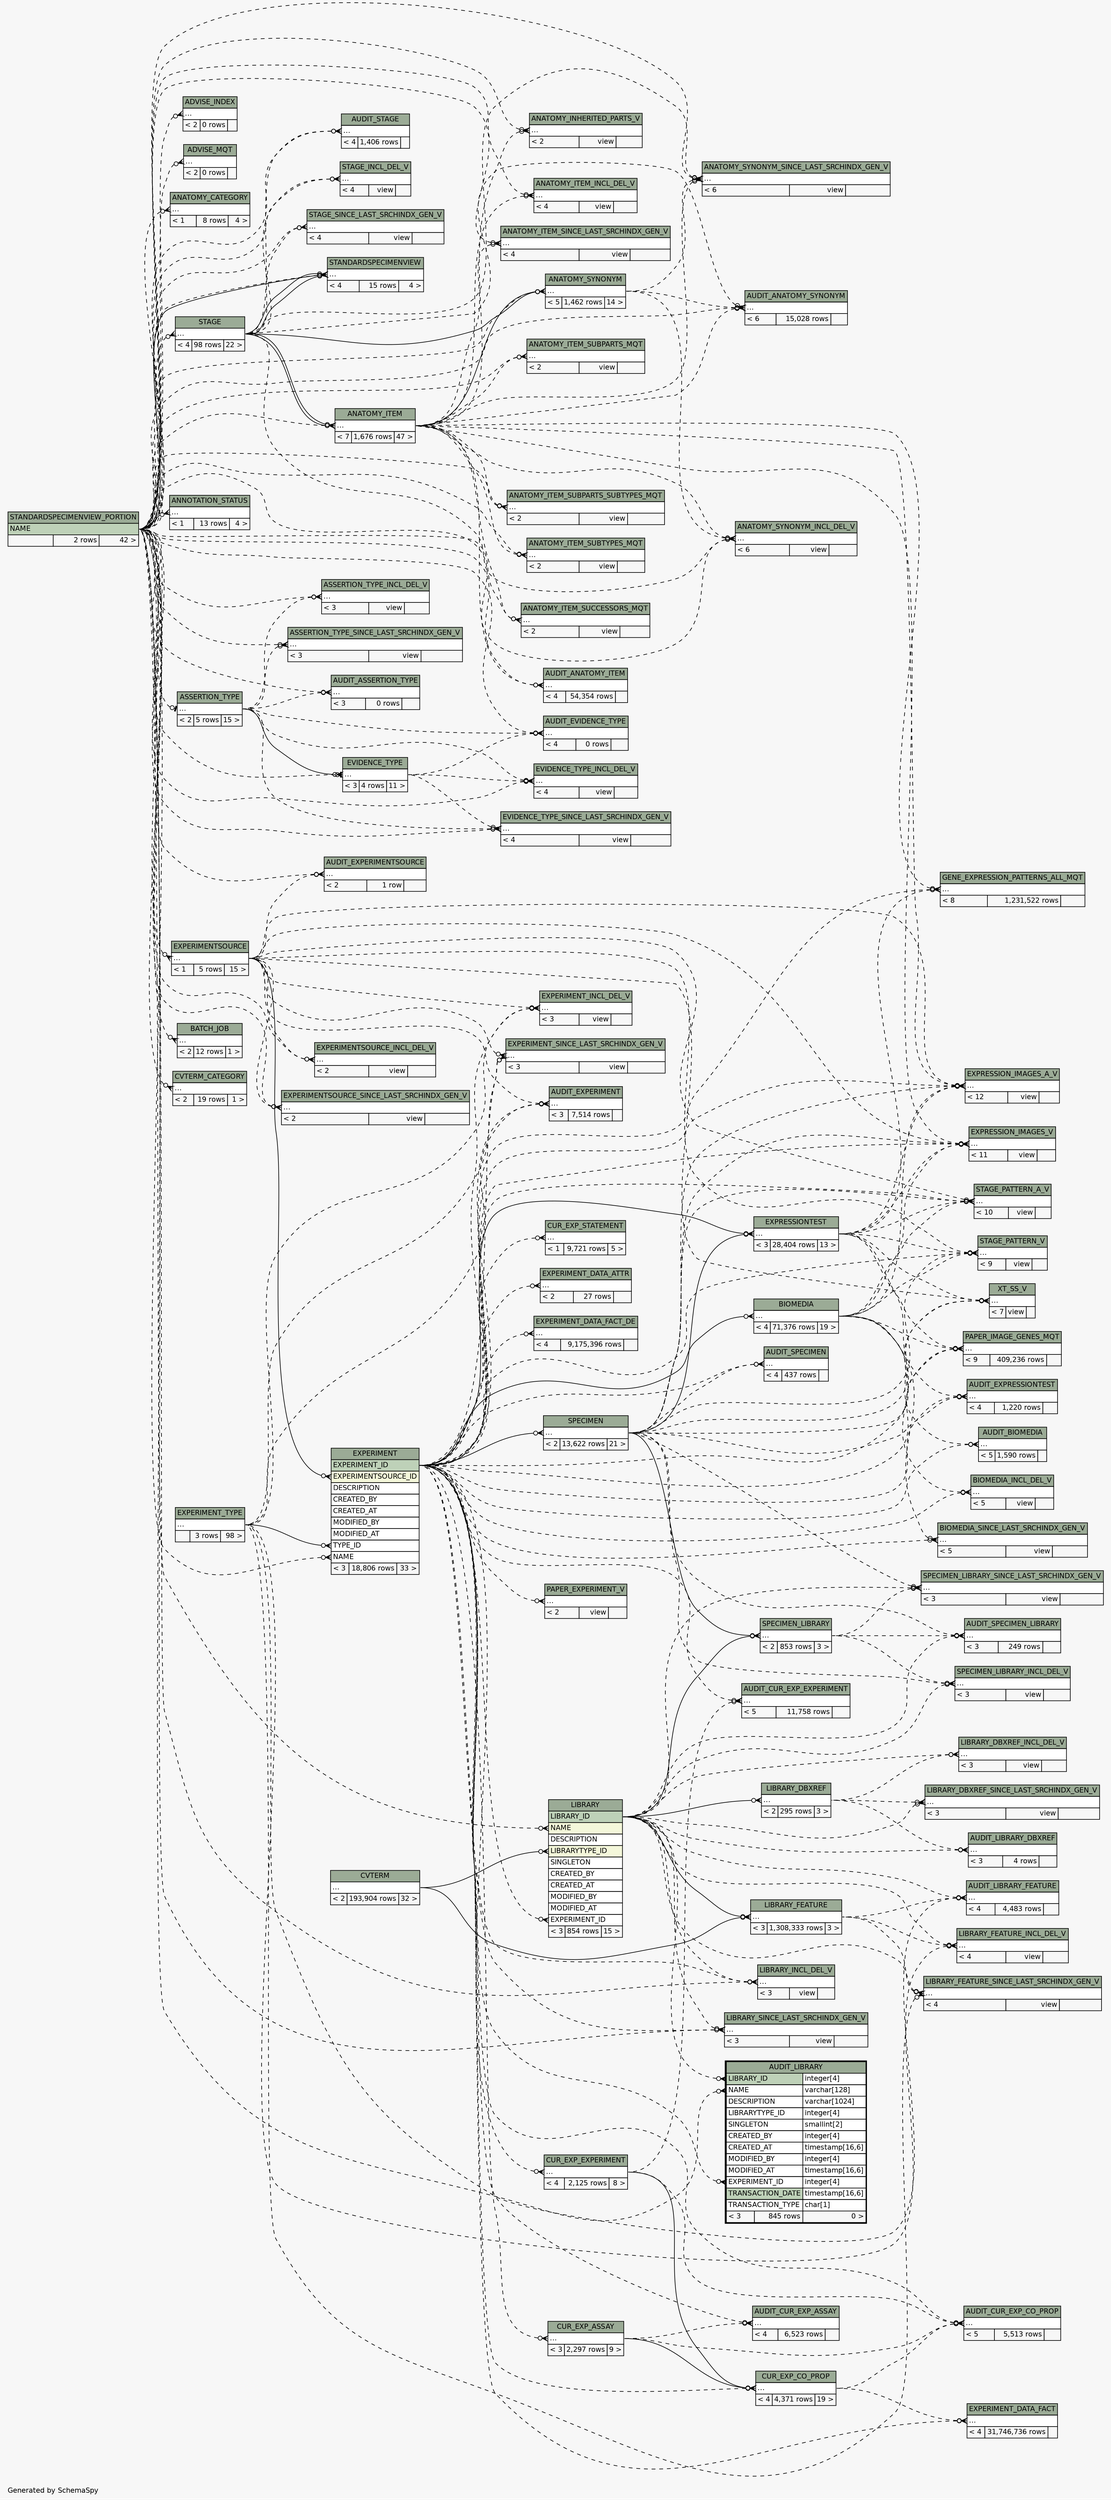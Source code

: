 // dot 2.38.0 on Windows 10 10.0
// SchemaSpy rev Unknown
digraph "impliedTwoDegreesRelationshipsDiagram" {
  graph [
    rankdir="RL"
    bgcolor="#f7f7f7"
    label="\nGenerated by SchemaSpy"
    labeljust="l"
    nodesep="0.18"
    ranksep="0.46"
    fontname="Helvetica"
    fontsize="11"
  ];
  node [
    fontname="Helvetica"
    fontsize="11"
    shape="plaintext"
  ];
  edge [
    arrowsize="0.8"
  ];
  "ADVISE_INDEX":"elipses":w -> "STANDARDSPECIMENVIEW_PORTION":"NAME":e [arrowhead=none dir=back arrowtail=crowodot style=dashed];
  "ADVISE_MQT":"elipses":w -> "STANDARDSPECIMENVIEW_PORTION":"NAME":e [arrowhead=none dir=back arrowtail=crowodot style=dashed];
  "ANATOMY_CATEGORY":"elipses":w -> "STANDARDSPECIMENVIEW_PORTION":"NAME":e [arrowhead=none dir=back arrowtail=crowodot style=dashed];
  "ANATOMY_INHERITED_PARTS_V":"elipses":w -> "ANATOMY_ITEM":"elipses":e [arrowhead=none dir=back arrowtail=crowodot style=dashed];
  "ANATOMY_INHERITED_PARTS_V":"elipses":w -> "STANDARDSPECIMENVIEW_PORTION":"NAME":e [arrowhead=none dir=back arrowtail=crowodot style=dashed];
  "ANATOMY_ITEM":"elipses":w -> "STAGE":"elipses":e [arrowhead=none dir=back arrowtail=crowodot];
  "ANATOMY_ITEM":"elipses":w -> "STANDARDSPECIMENVIEW_PORTION":"NAME":e [arrowhead=none dir=back arrowtail=crowodot style=dashed];
  "ANATOMY_ITEM":"elipses":w -> "STAGE":"elipses":e [arrowhead=none dir=back arrowtail=crowodot];
  "ANATOMY_ITEM_INCL_DEL_V":"elipses":w -> "ANATOMY_ITEM":"elipses":e [arrowhead=none dir=back arrowtail=crowodot style=dashed];
  "ANATOMY_ITEM_INCL_DEL_V":"elipses":w -> "STANDARDSPECIMENVIEW_PORTION":"NAME":e [arrowhead=none dir=back arrowtail=crowodot style=dashed];
  "ANATOMY_ITEM_SINCE_LAST_SRCHINDX_GEN_V":"elipses":w -> "ANATOMY_ITEM":"elipses":e [arrowhead=none dir=back arrowtail=crowodot style=dashed];
  "ANATOMY_ITEM_SINCE_LAST_SRCHINDX_GEN_V":"elipses":w -> "STANDARDSPECIMENVIEW_PORTION":"NAME":e [arrowhead=none dir=back arrowtail=crowodot style=dashed];
  "ANATOMY_ITEM_SUBPARTS_MQT":"elipses":w -> "ANATOMY_ITEM":"elipses":e [arrowhead=none dir=back arrowtail=crowodot style=dashed];
  "ANATOMY_ITEM_SUBPARTS_MQT":"elipses":w -> "STANDARDSPECIMENVIEW_PORTION":"NAME":e [arrowhead=none dir=back arrowtail=crowodot style=dashed];
  "ANATOMY_ITEM_SUBPARTS_SUBTYPES_MQT":"elipses":w -> "ANATOMY_ITEM":"elipses":e [arrowhead=none dir=back arrowtail=crowodot style=dashed];
  "ANATOMY_ITEM_SUBPARTS_SUBTYPES_MQT":"elipses":w -> "STANDARDSPECIMENVIEW_PORTION":"NAME":e [arrowhead=none dir=back arrowtail=crowodot style=dashed];
  "ANATOMY_ITEM_SUBTYPES_MQT":"elipses":w -> "ANATOMY_ITEM":"elipses":e [arrowhead=none dir=back arrowtail=crowodot style=dashed];
  "ANATOMY_ITEM_SUBTYPES_MQT":"elipses":w -> "STANDARDSPECIMENVIEW_PORTION":"NAME":e [arrowhead=none dir=back arrowtail=crowodot style=dashed];
  "ANATOMY_ITEM_SUCCESSORS_MQT":"elipses":w -> "ANATOMY_ITEM":"elipses":e [arrowhead=none dir=back arrowtail=crowodot style=dashed];
  "ANATOMY_ITEM_SUCCESSORS_MQT":"elipses":w -> "STANDARDSPECIMENVIEW_PORTION":"NAME":e [arrowhead=none dir=back arrowtail=crowodot style=dashed];
  "ANATOMY_SYNONYM":"elipses":w -> "ANATOMY_ITEM":"elipses":e [arrowhead=none dir=back arrowtail=crowodot];
  "ANATOMY_SYNONYM":"elipses":w -> "STANDARDSPECIMENVIEW_PORTION":"NAME":e [arrowhead=none dir=back arrowtail=crowodot style=dashed];
  "ANATOMY_SYNONYM":"elipses":w -> "STAGE":"elipses":e [arrowhead=none dir=back arrowtail=crowodot];
  "ANATOMY_SYNONYM_INCL_DEL_V":"elipses":w -> "ANATOMY_ITEM":"elipses":e [arrowhead=none dir=back arrowtail=crowodot style=dashed];
  "ANATOMY_SYNONYM_INCL_DEL_V":"elipses":w -> "STANDARDSPECIMENVIEW_PORTION":"NAME":e [arrowhead=none dir=back arrowtail=crowodot style=dashed];
  "ANATOMY_SYNONYM_INCL_DEL_V":"elipses":w -> "STAGE":"elipses":e [arrowhead=none dir=back arrowtail=crowodot style=dashed];
  "ANATOMY_SYNONYM_INCL_DEL_V":"elipses":w -> "ANATOMY_SYNONYM":"elipses":e [arrowhead=none dir=back arrowtail=crowodot style=dashed];
  "ANATOMY_SYNONYM_SINCE_LAST_SRCHINDX_GEN_V":"elipses":w -> "ANATOMY_ITEM":"elipses":e [arrowhead=none dir=back arrowtail=crowodot style=dashed];
  "ANATOMY_SYNONYM_SINCE_LAST_SRCHINDX_GEN_V":"elipses":w -> "STANDARDSPECIMENVIEW_PORTION":"NAME":e [arrowhead=none dir=back arrowtail=crowodot style=dashed];
  "ANATOMY_SYNONYM_SINCE_LAST_SRCHINDX_GEN_V":"elipses":w -> "STAGE":"elipses":e [arrowhead=none dir=back arrowtail=crowodot style=dashed];
  "ANATOMY_SYNONYM_SINCE_LAST_SRCHINDX_GEN_V":"elipses":w -> "ANATOMY_SYNONYM":"elipses":e [arrowhead=none dir=back arrowtail=crowodot style=dashed];
  "ANNOTATION_STATUS":"elipses":w -> "STANDARDSPECIMENVIEW_PORTION":"NAME":e [arrowhead=none dir=back arrowtail=crowodot style=dashed];
  "ASSERTION_TYPE":"elipses":w -> "STANDARDSPECIMENVIEW_PORTION":"NAME":e [arrowhead=none dir=back arrowtail=teeodot style=dashed];
  "ASSERTION_TYPE_INCL_DEL_V":"elipses":w -> "ASSERTION_TYPE":"elipses":e [arrowhead=none dir=back arrowtail=crowodot style=dashed];
  "ASSERTION_TYPE_INCL_DEL_V":"elipses":w -> "STANDARDSPECIMENVIEW_PORTION":"NAME":e [arrowhead=none dir=back arrowtail=crowodot style=dashed];
  "ASSERTION_TYPE_SINCE_LAST_SRCHINDX_GEN_V":"elipses":w -> "ASSERTION_TYPE":"elipses":e [arrowhead=none dir=back arrowtail=crowodot style=dashed];
  "ASSERTION_TYPE_SINCE_LAST_SRCHINDX_GEN_V":"elipses":w -> "STANDARDSPECIMENVIEW_PORTION":"NAME":e [arrowhead=none dir=back arrowtail=crowodot style=dashed];
  "AUDIT_ANATOMY_ITEM":"elipses":w -> "ANATOMY_ITEM":"elipses":e [arrowhead=none dir=back arrowtail=crowodot style=dashed];
  "AUDIT_ANATOMY_ITEM":"elipses":w -> "STANDARDSPECIMENVIEW_PORTION":"NAME":e [arrowhead=none dir=back arrowtail=crowodot style=dashed];
  "AUDIT_ANATOMY_SYNONYM":"elipses":w -> "ANATOMY_ITEM":"elipses":e [arrowhead=none dir=back arrowtail=crowodot style=dashed];
  "AUDIT_ANATOMY_SYNONYM":"elipses":w -> "STANDARDSPECIMENVIEW_PORTION":"NAME":e [arrowhead=none dir=back arrowtail=crowodot style=dashed];
  "AUDIT_ANATOMY_SYNONYM":"elipses":w -> "STAGE":"elipses":e [arrowhead=none dir=back arrowtail=crowodot style=dashed];
  "AUDIT_ANATOMY_SYNONYM":"elipses":w -> "ANATOMY_SYNONYM":"elipses":e [arrowhead=none dir=back arrowtail=crowodot style=dashed];
  "AUDIT_ASSERTION_TYPE":"elipses":w -> "ASSERTION_TYPE":"elipses":e [arrowhead=none dir=back arrowtail=crowodot style=dashed];
  "AUDIT_ASSERTION_TYPE":"elipses":w -> "STANDARDSPECIMENVIEW_PORTION":"NAME":e [arrowhead=none dir=back arrowtail=crowodot style=dashed];
  "AUDIT_BIOMEDIA":"elipses":w -> "BIOMEDIA":"elipses":e [arrowhead=none dir=back arrowtail=crowodot style=dashed];
  "AUDIT_BIOMEDIA":"elipses":w -> "EXPERIMENT":"EXPERIMENT_ID":e [arrowhead=none dir=back arrowtail=crowodot style=dashed];
  "AUDIT_CUR_EXP_ASSAY":"elipses":w -> "CUR_EXP_ASSAY":"elipses":e [arrowhead=none dir=back arrowtail=crowodot style=dashed];
  "AUDIT_CUR_EXP_ASSAY":"elipses":w -> "EXPERIMENT":"EXPERIMENT_ID":e [arrowhead=none dir=back arrowtail=crowodot style=dashed];
  "AUDIT_CUR_EXP_CO_PROP":"elipses":w -> "CUR_EXP_CO_PROP":"elipses":e [arrowhead=none dir=back arrowtail=crowodot style=dashed];
  "AUDIT_CUR_EXP_CO_PROP":"elipses":w -> "CUR_EXP_ASSAY":"elipses":e [arrowhead=none dir=back arrowtail=crowodot style=dashed];
  "AUDIT_CUR_EXP_CO_PROP":"elipses":w -> "CUR_EXP_EXPERIMENT":"elipses":e [arrowhead=none dir=back arrowtail=crowodot style=dashed];
  "AUDIT_CUR_EXP_CO_PROP":"elipses":w -> "EXPERIMENT":"EXPERIMENT_ID":e [arrowhead=none dir=back arrowtail=crowodot style=dashed];
  "AUDIT_CUR_EXP_EXPERIMENT":"elipses":w -> "CUR_EXP_EXPERIMENT":"elipses":e [arrowhead=none dir=back arrowtail=crowodot style=dashed];
  "AUDIT_CUR_EXP_EXPERIMENT":"elipses":w -> "EXPERIMENT":"EXPERIMENT_ID":e [arrowhead=none dir=back arrowtail=crowodot style=dashed];
  "AUDIT_EVIDENCE_TYPE":"elipses":w -> "ASSERTION_TYPE":"elipses":e [arrowhead=none dir=back arrowtail=crowodot style=dashed];
  "AUDIT_EVIDENCE_TYPE":"elipses":w -> "EVIDENCE_TYPE":"elipses":e [arrowhead=none dir=back arrowtail=crowodot style=dashed];
  "AUDIT_EVIDENCE_TYPE":"elipses":w -> "STANDARDSPECIMENVIEW_PORTION":"NAME":e [arrowhead=none dir=back arrowtail=crowodot style=dashed];
  "AUDIT_EXPERIMENT":"elipses":w -> "EXPERIMENT":"EXPERIMENT_ID":e [arrowhead=none dir=back arrowtail=crowodot style=dashed];
  "AUDIT_EXPERIMENT":"elipses":w -> "EXPERIMENTSOURCE":"elipses":e [arrowhead=none dir=back arrowtail=crowodot style=dashed];
  "AUDIT_EXPERIMENT":"elipses":w -> "EXPERIMENT_TYPE":"elipses":e [arrowhead=none dir=back arrowtail=crowodot style=dashed];
  "AUDIT_EXPERIMENTSOURCE":"elipses":w -> "EXPERIMENTSOURCE":"elipses":e [arrowhead=none dir=back arrowtail=crowodot style=dashed];
  "AUDIT_EXPERIMENTSOURCE":"elipses":w -> "STANDARDSPECIMENVIEW_PORTION":"NAME":e [arrowhead=none dir=back arrowtail=crowodot style=dashed];
  "AUDIT_EXPRESSIONTEST":"elipses":w -> "EXPERIMENT":"EXPERIMENT_ID":e [arrowhead=none dir=back arrowtail=crowodot style=dashed];
  "AUDIT_EXPRESSIONTEST":"elipses":w -> "EXPRESSIONTEST":"elipses":e [arrowhead=none dir=back arrowtail=crowodot style=dashed];
  "AUDIT_EXPRESSIONTEST":"elipses":w -> "SPECIMEN":"elipses":e [arrowhead=none dir=back arrowtail=crowodot style=dashed];
  "AUDIT_LIBRARY":"EXPERIMENT_ID":w -> "EXPERIMENT":"EXPERIMENT_ID":e [arrowhead=none dir=back arrowtail=crowodot style=dashed];
  "AUDIT_LIBRARY":"LIBRARY_ID":w -> "LIBRARY":"LIBRARY_ID":e [arrowhead=none dir=back arrowtail=crowodot style=dashed];
  "AUDIT_LIBRARY":"NAME":w -> "STANDARDSPECIMENVIEW_PORTION":"NAME":e [arrowhead=none dir=back arrowtail=crowodot style=dashed];
  "AUDIT_LIBRARY_DBXREF":"elipses":w -> "LIBRARY_DBXREF":"elipses":e [arrowhead=none dir=back arrowtail=crowodot style=dashed];
  "AUDIT_LIBRARY_DBXREF":"elipses":w -> "LIBRARY":"LIBRARY_ID":e [arrowhead=none dir=back arrowtail=crowodot style=dashed];
  "AUDIT_LIBRARY_FEATURE":"elipses":w -> "LIBRARY_FEATURE":"elipses":e [arrowhead=none dir=back arrowtail=crowodot style=dashed];
  "AUDIT_LIBRARY_FEATURE":"elipses":w -> "LIBRARY":"LIBRARY_ID":e [arrowhead=none dir=back arrowtail=crowodot style=dashed];
  "AUDIT_LIBRARY_FEATURE":"elipses":w -> "EXPERIMENT_TYPE":"elipses":e [arrowhead=none dir=back arrowtail=crowodot style=dashed];
  "AUDIT_SPECIMEN":"elipses":w -> "EXPERIMENT":"EXPERIMENT_ID":e [arrowhead=none dir=back arrowtail=crowodot style=dashed];
  "AUDIT_SPECIMEN":"elipses":w -> "SPECIMEN":"elipses":e [arrowhead=none dir=back arrowtail=crowodot style=dashed];
  "AUDIT_SPECIMEN_LIBRARY":"elipses":w -> "LIBRARY":"LIBRARY_ID":e [arrowhead=none dir=back arrowtail=crowodot style=dashed];
  "AUDIT_SPECIMEN_LIBRARY":"elipses":w -> "SPECIMEN":"elipses":e [arrowhead=none dir=back arrowtail=crowodot style=dashed];
  "AUDIT_SPECIMEN_LIBRARY":"elipses":w -> "SPECIMEN_LIBRARY":"elipses":e [arrowhead=none dir=back arrowtail=crowodot style=dashed];
  "AUDIT_STAGE":"elipses":w -> "STANDARDSPECIMENVIEW_PORTION":"NAME":e [arrowhead=none dir=back arrowtail=crowodot style=dashed];
  "AUDIT_STAGE":"elipses":w -> "STAGE":"elipses":e [arrowhead=none dir=back arrowtail=crowodot style=dashed];
  "BATCH_JOB":"elipses":w -> "STANDARDSPECIMENVIEW_PORTION":"NAME":e [arrowhead=none dir=back arrowtail=crowodot style=dashed];
  "BIOMEDIA":"elipses":w -> "EXPERIMENT":"EXPERIMENT_ID":e [arrowhead=none dir=back arrowtail=crowodot];
  "BIOMEDIA_INCL_DEL_V":"elipses":w -> "BIOMEDIA":"elipses":e [arrowhead=none dir=back arrowtail=crowodot style=dashed];
  "BIOMEDIA_INCL_DEL_V":"elipses":w -> "EXPERIMENT":"EXPERIMENT_ID":e [arrowhead=none dir=back arrowtail=crowodot style=dashed];
  "BIOMEDIA_SINCE_LAST_SRCHINDX_GEN_V":"elipses":w -> "BIOMEDIA":"elipses":e [arrowhead=none dir=back arrowtail=crowodot style=dashed];
  "BIOMEDIA_SINCE_LAST_SRCHINDX_GEN_V":"elipses":w -> "EXPERIMENT":"EXPERIMENT_ID":e [arrowhead=none dir=back arrowtail=crowodot style=dashed];
  "CUR_EXP_ASSAY":"elipses":w -> "EXPERIMENT":"EXPERIMENT_ID":e [arrowhead=none dir=back arrowtail=crowodot style=dashed];
  "CUR_EXP_CO_PROP":"elipses":w -> "CUR_EXP_ASSAY":"elipses":e [arrowhead=none dir=back arrowtail=crowodot];
  "CUR_EXP_CO_PROP":"elipses":w -> "CUR_EXP_EXPERIMENT":"elipses":e [arrowhead=none dir=back arrowtail=crowodot];
  "CUR_EXP_CO_PROP":"elipses":w -> "EXPERIMENT":"EXPERIMENT_ID":e [arrowhead=none dir=back arrowtail=crowodot style=dashed];
  "CUR_EXP_EXPERIMENT":"elipses":w -> "EXPERIMENT":"EXPERIMENT_ID":e [arrowhead=none dir=back arrowtail=crowodot style=dashed];
  "CUR_EXP_STATEMENT":"elipses":w -> "EXPERIMENT":"EXPERIMENT_ID":e [arrowhead=none dir=back arrowtail=crowodot style=dashed];
  "CVTERM_CATEGORY":"elipses":w -> "STANDARDSPECIMENVIEW_PORTION":"NAME":e [arrowhead=none dir=back arrowtail=crowodot style=dashed];
  "EVIDENCE_TYPE":"elipses":w -> "ASSERTION_TYPE":"elipses":e [arrowhead=none dir=back arrowtail=crowodot];
  "EVIDENCE_TYPE":"elipses":w -> "STANDARDSPECIMENVIEW_PORTION":"NAME":e [arrowhead=none dir=back arrowtail=teeodot style=dashed];
  "EVIDENCE_TYPE_INCL_DEL_V":"elipses":w -> "ASSERTION_TYPE":"elipses":e [arrowhead=none dir=back arrowtail=crowodot style=dashed];
  "EVIDENCE_TYPE_INCL_DEL_V":"elipses":w -> "EVIDENCE_TYPE":"elipses":e [arrowhead=none dir=back arrowtail=crowodot style=dashed];
  "EVIDENCE_TYPE_INCL_DEL_V":"elipses":w -> "STANDARDSPECIMENVIEW_PORTION":"NAME":e [arrowhead=none dir=back arrowtail=crowodot style=dashed];
  "EVIDENCE_TYPE_SINCE_LAST_SRCHINDX_GEN_V":"elipses":w -> "ASSERTION_TYPE":"elipses":e [arrowhead=none dir=back arrowtail=crowodot style=dashed];
  "EVIDENCE_TYPE_SINCE_LAST_SRCHINDX_GEN_V":"elipses":w -> "EVIDENCE_TYPE":"elipses":e [arrowhead=none dir=back arrowtail=crowodot style=dashed];
  "EVIDENCE_TYPE_SINCE_LAST_SRCHINDX_GEN_V":"elipses":w -> "STANDARDSPECIMENVIEW_PORTION":"NAME":e [arrowhead=none dir=back arrowtail=crowodot style=dashed];
  "EXPERIMENT":"EXPERIMENTSOURCE_ID":w -> "EXPERIMENTSOURCE":"elipses":e [arrowhead=none dir=back arrowtail=crowodot];
  "EXPERIMENT":"NAME":w -> "STANDARDSPECIMENVIEW_PORTION":"NAME":e [arrowhead=none dir=back arrowtail=crowodot style=dashed];
  "EXPERIMENT":"TYPE_ID":w -> "EXPERIMENT_TYPE":"elipses":e [arrowhead=none dir=back arrowtail=crowodot];
  "EXPERIMENT_DATA_ATTR":"elipses":w -> "EXPERIMENT":"EXPERIMENT_ID":e [arrowhead=none dir=back arrowtail=crowodot style=dashed];
  "EXPERIMENT_DATA_FACT":"elipses":w -> "CUR_EXP_CO_PROP":"elipses":e [arrowhead=none dir=back arrowtail=crowodot style=dashed];
  "EXPERIMENT_DATA_FACT":"elipses":w -> "EXPERIMENT":"EXPERIMENT_ID":e [arrowhead=none dir=back arrowtail=crowodot style=dashed];
  "EXPERIMENT_DATA_FACT_DE":"elipses":w -> "EXPERIMENT":"EXPERIMENT_ID":e [arrowhead=none dir=back arrowtail=crowodot style=dashed];
  "EXPERIMENT_INCL_DEL_V":"elipses":w -> "EXPERIMENT":"EXPERIMENT_ID":e [arrowhead=none dir=back arrowtail=crowodot style=dashed];
  "EXPERIMENT_INCL_DEL_V":"elipses":w -> "EXPERIMENTSOURCE":"elipses":e [arrowhead=none dir=back arrowtail=crowodot style=dashed];
  "EXPERIMENT_INCL_DEL_V":"elipses":w -> "EXPERIMENT_TYPE":"elipses":e [arrowhead=none dir=back arrowtail=crowodot style=dashed];
  "EXPERIMENT_SINCE_LAST_SRCHINDX_GEN_V":"elipses":w -> "EXPERIMENT":"EXPERIMENT_ID":e [arrowhead=none dir=back arrowtail=crowodot style=dashed];
  "EXPERIMENT_SINCE_LAST_SRCHINDX_GEN_V":"elipses":w -> "EXPERIMENTSOURCE":"elipses":e [arrowhead=none dir=back arrowtail=crowodot style=dashed];
  "EXPERIMENT_SINCE_LAST_SRCHINDX_GEN_V":"elipses":w -> "EXPERIMENT_TYPE":"elipses":e [arrowhead=none dir=back arrowtail=crowodot style=dashed];
  "EXPERIMENTSOURCE":"elipses":w -> "STANDARDSPECIMENVIEW_PORTION":"NAME":e [arrowhead=none dir=back arrowtail=crowodot style=dashed];
  "EXPERIMENTSOURCE_INCL_DEL_V":"elipses":w -> "EXPERIMENTSOURCE":"elipses":e [arrowhead=none dir=back arrowtail=crowodot style=dashed];
  "EXPERIMENTSOURCE_INCL_DEL_V":"elipses":w -> "STANDARDSPECIMENVIEW_PORTION":"NAME":e [arrowhead=none dir=back arrowtail=crowodot style=dashed];
  "EXPERIMENTSOURCE_SINCE_LAST_SRCHINDX_GEN_V":"elipses":w -> "EXPERIMENTSOURCE":"elipses":e [arrowhead=none dir=back arrowtail=crowodot style=dashed];
  "EXPERIMENTSOURCE_SINCE_LAST_SRCHINDX_GEN_V":"elipses":w -> "STANDARDSPECIMENVIEW_PORTION":"NAME":e [arrowhead=none dir=back arrowtail=crowodot style=dashed];
  "EXPRESSION_IMAGES_A_V":"elipses":w -> "ANATOMY_ITEM":"elipses":e [arrowhead=none dir=back arrowtail=crowodot style=dashed];
  "EXPRESSION_IMAGES_A_V":"elipses":w -> "BIOMEDIA":"elipses":e [arrowhead=none dir=back arrowtail=crowodot style=dashed];
  "EXPRESSION_IMAGES_A_V":"elipses":w -> "EXPERIMENT":"EXPERIMENT_ID":e [arrowhead=none dir=back arrowtail=crowodot style=dashed];
  "EXPRESSION_IMAGES_A_V":"elipses":w -> "EXPERIMENTSOURCE":"elipses":e [arrowhead=none dir=back arrowtail=crowodot style=dashed];
  "EXPRESSION_IMAGES_A_V":"elipses":w -> "EXPRESSIONTEST":"elipses":e [arrowhead=none dir=back arrowtail=crowodot style=dashed];
  "EXPRESSION_IMAGES_A_V":"elipses":w -> "SPECIMEN":"elipses":e [arrowhead=none dir=back arrowtail=crowodot style=dashed];
  "EXPRESSION_IMAGES_V":"elipses":w -> "ANATOMY_ITEM":"elipses":e [arrowhead=none dir=back arrowtail=crowodot style=dashed];
  "EXPRESSION_IMAGES_V":"elipses":w -> "BIOMEDIA":"elipses":e [arrowhead=none dir=back arrowtail=crowodot style=dashed];
  "EXPRESSION_IMAGES_V":"elipses":w -> "EXPERIMENT":"EXPERIMENT_ID":e [arrowhead=none dir=back arrowtail=crowodot style=dashed];
  "EXPRESSION_IMAGES_V":"elipses":w -> "EXPERIMENTSOURCE":"elipses":e [arrowhead=none dir=back arrowtail=crowodot style=dashed];
  "EXPRESSION_IMAGES_V":"elipses":w -> "EXPRESSIONTEST":"elipses":e [arrowhead=none dir=back arrowtail=crowodot style=dashed];
  "EXPRESSION_IMAGES_V":"elipses":w -> "SPECIMEN":"elipses":e [arrowhead=none dir=back arrowtail=crowodot style=dashed];
  "EXPRESSIONTEST":"elipses":w -> "EXPERIMENT":"EXPERIMENT_ID":e [arrowhead=none dir=back arrowtail=crowodot];
  "EXPRESSIONTEST":"elipses":w -> "SPECIMEN":"elipses":e [arrowhead=none dir=back arrowtail=crowodot];
  "GENE_EXPRESSION_PATTERNS_ALL_MQT":"elipses":w -> "ANATOMY_ITEM":"elipses":e [arrowhead=none dir=back arrowtail=crowodot style=dashed];
  "GENE_EXPRESSION_PATTERNS_ALL_MQT":"elipses":w -> "EXPERIMENT":"EXPERIMENT_ID":e [arrowhead=none dir=back arrowtail=crowodot style=dashed];
  "GENE_EXPRESSION_PATTERNS_ALL_MQT":"elipses":w -> "EXPRESSIONTEST":"elipses":e [arrowhead=none dir=back arrowtail=crowodot style=dashed];
  "LIBRARY":"EXPERIMENT_ID":w -> "EXPERIMENT":"EXPERIMENT_ID":e [arrowhead=none dir=back arrowtail=crowodot style=dashed];
  "LIBRARY":"LIBRARYTYPE_ID":w -> "CVTERM":"elipses":e [arrowhead=none dir=back arrowtail=crowodot];
  "LIBRARY":"NAME":w -> "STANDARDSPECIMENVIEW_PORTION":"NAME":e [arrowhead=none dir=back arrowtail=crowodot style=dashed];
  "LIBRARY_DBXREF":"elipses":w -> "LIBRARY":"LIBRARY_ID":e [arrowhead=none dir=back arrowtail=crowodot];
  "LIBRARY_DBXREF_INCL_DEL_V":"elipses":w -> "LIBRARY_DBXREF":"elipses":e [arrowhead=none dir=back arrowtail=crowodot style=dashed];
  "LIBRARY_DBXREF_INCL_DEL_V":"elipses":w -> "LIBRARY":"LIBRARY_ID":e [arrowhead=none dir=back arrowtail=crowodot style=dashed];
  "LIBRARY_DBXREF_SINCE_LAST_SRCHINDX_GEN_V":"elipses":w -> "LIBRARY_DBXREF":"elipses":e [arrowhead=none dir=back arrowtail=crowodot style=dashed];
  "LIBRARY_DBXREF_SINCE_LAST_SRCHINDX_GEN_V":"elipses":w -> "LIBRARY":"LIBRARY_ID":e [arrowhead=none dir=back arrowtail=crowodot style=dashed];
  "LIBRARY_FEATURE":"elipses":w -> "LIBRARY":"LIBRARY_ID":e [arrowhead=none dir=back arrowtail=crowodot];
  "LIBRARY_FEATURE":"elipses":w -> "CVTERM":"elipses":e [arrowhead=none dir=back arrowtail=crowodot];
  "LIBRARY_FEATURE_INCL_DEL_V":"elipses":w -> "LIBRARY_FEATURE":"elipses":e [arrowhead=none dir=back arrowtail=crowodot style=dashed];
  "LIBRARY_FEATURE_INCL_DEL_V":"elipses":w -> "LIBRARY":"LIBRARY_ID":e [arrowhead=none dir=back arrowtail=crowodot style=dashed];
  "LIBRARY_FEATURE_INCL_DEL_V":"elipses":w -> "EXPERIMENT_TYPE":"elipses":e [arrowhead=none dir=back arrowtail=crowodot style=dashed];
  "LIBRARY_FEATURE_SINCE_LAST_SRCHINDX_GEN_V":"elipses":w -> "LIBRARY_FEATURE":"elipses":e [arrowhead=none dir=back arrowtail=crowodot style=dashed];
  "LIBRARY_FEATURE_SINCE_LAST_SRCHINDX_GEN_V":"elipses":w -> "LIBRARY":"LIBRARY_ID":e [arrowhead=none dir=back arrowtail=crowodot style=dashed];
  "LIBRARY_FEATURE_SINCE_LAST_SRCHINDX_GEN_V":"elipses":w -> "EXPERIMENT_TYPE":"elipses":e [arrowhead=none dir=back arrowtail=crowodot style=dashed];
  "LIBRARY_INCL_DEL_V":"elipses":w -> "EXPERIMENT":"EXPERIMENT_ID":e [arrowhead=none dir=back arrowtail=crowodot style=dashed];
  "LIBRARY_INCL_DEL_V":"elipses":w -> "LIBRARY":"LIBRARY_ID":e [arrowhead=none dir=back arrowtail=crowodot style=dashed];
  "LIBRARY_INCL_DEL_V":"elipses":w -> "STANDARDSPECIMENVIEW_PORTION":"NAME":e [arrowhead=none dir=back arrowtail=crowodot style=dashed];
  "LIBRARY_SINCE_LAST_SRCHINDX_GEN_V":"elipses":w -> "EXPERIMENT":"EXPERIMENT_ID":e [arrowhead=none dir=back arrowtail=crowodot style=dashed];
  "LIBRARY_SINCE_LAST_SRCHINDX_GEN_V":"elipses":w -> "LIBRARY":"LIBRARY_ID":e [arrowhead=none dir=back arrowtail=crowodot style=dashed];
  "LIBRARY_SINCE_LAST_SRCHINDX_GEN_V":"elipses":w -> "STANDARDSPECIMENVIEW_PORTION":"NAME":e [arrowhead=none dir=back arrowtail=crowodot style=dashed];
  "PAPER_EXPERIMENT_V":"elipses":w -> "EXPERIMENT":"EXPERIMENT_ID":e [arrowhead=none dir=back arrowtail=crowodot style=dashed];
  "PAPER_IMAGE_GENES_MQT":"elipses":w -> "BIOMEDIA":"elipses":e [arrowhead=none dir=back arrowtail=crowodot style=dashed];
  "PAPER_IMAGE_GENES_MQT":"elipses":w -> "EXPERIMENT":"EXPERIMENT_ID":e [arrowhead=none dir=back arrowtail=crowodot style=dashed];
  "PAPER_IMAGE_GENES_MQT":"elipses":w -> "EXPRESSIONTEST":"elipses":e [arrowhead=none dir=back arrowtail=crowodot style=dashed];
  "PAPER_IMAGE_GENES_MQT":"elipses":w -> "SPECIMEN":"elipses":e [arrowhead=none dir=back arrowtail=crowodot style=dashed];
  "SPECIMEN":"elipses":w -> "EXPERIMENT":"EXPERIMENT_ID":e [arrowhead=none dir=back arrowtail=crowodot];
  "SPECIMEN_LIBRARY":"elipses":w -> "LIBRARY":"LIBRARY_ID":e [arrowhead=none dir=back arrowtail=crowodot];
  "SPECIMEN_LIBRARY":"elipses":w -> "SPECIMEN":"elipses":e [arrowhead=none dir=back arrowtail=crowodot];
  "SPECIMEN_LIBRARY_INCL_DEL_V":"elipses":w -> "LIBRARY":"LIBRARY_ID":e [arrowhead=none dir=back arrowtail=crowodot style=dashed];
  "SPECIMEN_LIBRARY_INCL_DEL_V":"elipses":w -> "SPECIMEN":"elipses":e [arrowhead=none dir=back arrowtail=crowodot style=dashed];
  "SPECIMEN_LIBRARY_INCL_DEL_V":"elipses":w -> "SPECIMEN_LIBRARY":"elipses":e [arrowhead=none dir=back arrowtail=crowodot style=dashed];
  "SPECIMEN_LIBRARY_SINCE_LAST_SRCHINDX_GEN_V":"elipses":w -> "LIBRARY":"LIBRARY_ID":e [arrowhead=none dir=back arrowtail=crowodot style=dashed];
  "SPECIMEN_LIBRARY_SINCE_LAST_SRCHINDX_GEN_V":"elipses":w -> "SPECIMEN":"elipses":e [arrowhead=none dir=back arrowtail=crowodot style=dashed];
  "SPECIMEN_LIBRARY_SINCE_LAST_SRCHINDX_GEN_V":"elipses":w -> "SPECIMEN_LIBRARY":"elipses":e [arrowhead=none dir=back arrowtail=crowodot style=dashed];
  "STAGE":"elipses":w -> "STANDARDSPECIMENVIEW_PORTION":"NAME":e [arrowhead=none dir=back arrowtail=crowodot style=dashed];
  "STAGE_INCL_DEL_V":"elipses":w -> "STANDARDSPECIMENVIEW_PORTION":"NAME":e [arrowhead=none dir=back arrowtail=crowodot style=dashed];
  "STAGE_INCL_DEL_V":"elipses":w -> "STAGE":"elipses":e [arrowhead=none dir=back arrowtail=crowodot style=dashed];
  "STAGE_PATTERN_A_V":"elipses":w -> "BIOMEDIA":"elipses":e [arrowhead=none dir=back arrowtail=crowodot style=dashed];
  "STAGE_PATTERN_A_V":"elipses":w -> "EXPERIMENT":"EXPERIMENT_ID":e [arrowhead=none dir=back arrowtail=crowodot style=dashed];
  "STAGE_PATTERN_A_V":"elipses":w -> "EXPERIMENTSOURCE":"elipses":e [arrowhead=none dir=back arrowtail=crowodot style=dashed];
  "STAGE_PATTERN_A_V":"elipses":w -> "EXPRESSIONTEST":"elipses":e [arrowhead=none dir=back arrowtail=crowodot style=dashed];
  "STAGE_PATTERN_A_V":"elipses":w -> "SPECIMEN":"elipses":e [arrowhead=none dir=back arrowtail=crowodot style=dashed];
  "STAGE_PATTERN_V":"elipses":w -> "BIOMEDIA":"elipses":e [arrowhead=none dir=back arrowtail=crowodot style=dashed];
  "STAGE_PATTERN_V":"elipses":w -> "EXPERIMENT":"EXPERIMENT_ID":e [arrowhead=none dir=back arrowtail=crowodot style=dashed];
  "STAGE_PATTERN_V":"elipses":w -> "EXPERIMENTSOURCE":"elipses":e [arrowhead=none dir=back arrowtail=crowodot style=dashed];
  "STAGE_PATTERN_V":"elipses":w -> "EXPRESSIONTEST":"elipses":e [arrowhead=none dir=back arrowtail=crowodot style=dashed];
  "STAGE_PATTERN_V":"elipses":w -> "SPECIMEN":"elipses":e [arrowhead=none dir=back arrowtail=crowodot style=dashed];
  "STAGE_SINCE_LAST_SRCHINDX_GEN_V":"elipses":w -> "STANDARDSPECIMENVIEW_PORTION":"NAME":e [arrowhead=none dir=back arrowtail=crowodot style=dashed];
  "STAGE_SINCE_LAST_SRCHINDX_GEN_V":"elipses":w -> "STAGE":"elipses":e [arrowhead=none dir=back arrowtail=crowodot style=dashed];
  "STANDARDSPECIMENVIEW":"elipses":w -> "STAGE":"elipses":e [arrowhead=none dir=back arrowtail=crowodot];
  "STANDARDSPECIMENVIEW":"elipses":w -> "STANDARDSPECIMENVIEW_PORTION":"NAME":e [arrowhead=none dir=back arrowtail=crowodot style=dashed];
  "STANDARDSPECIMENVIEW":"elipses":w -> "STANDARDSPECIMENVIEW_PORTION":"NAME":e [arrowhead=none dir=back arrowtail=crowodot];
  "STANDARDSPECIMENVIEW":"elipses":w -> "STAGE":"elipses":e [arrowhead=none dir=back arrowtail=crowodot];
  "XT_SS_V":"elipses":w -> "EXPERIMENT":"EXPERIMENT_ID":e [arrowhead=none dir=back arrowtail=crowodot style=dashed];
  "XT_SS_V":"elipses":w -> "EXPERIMENTSOURCE":"elipses":e [arrowhead=none dir=back arrowtail=crowodot style=dashed];
  "XT_SS_V":"elipses":w -> "EXPRESSIONTEST":"elipses":e [arrowhead=none dir=back arrowtail=crowodot style=dashed];
  "XT_SS_V":"elipses":w -> "SPECIMEN":"elipses":e [arrowhead=none dir=back arrowtail=crowodot style=dashed];
  "ADVISE_INDEX" [
    label=<
    <TABLE BORDER="0" CELLBORDER="1" CELLSPACING="0" BGCOLOR="#ffffff">
      <TR><TD COLSPAN="3" BGCOLOR="#9bab96" ALIGN="CENTER">ADVISE_INDEX</TD></TR>
      <TR><TD PORT="elipses" COLSPAN="3" ALIGN="LEFT">...</TD></TR>
      <TR><TD ALIGN="LEFT" BGCOLOR="#f7f7f7">&lt; 2</TD><TD ALIGN="RIGHT" BGCOLOR="#f7f7f7">0 rows</TD><TD ALIGN="RIGHT" BGCOLOR="#f7f7f7">  </TD></TR>
    </TABLE>>
    URL="ADVISE_INDEX.html"
    tooltip="ADVISE_INDEX"
  ];
  "ADVISE_MQT" [
    label=<
    <TABLE BORDER="0" CELLBORDER="1" CELLSPACING="0" BGCOLOR="#ffffff">
      <TR><TD COLSPAN="3" BGCOLOR="#9bab96" ALIGN="CENTER">ADVISE_MQT</TD></TR>
      <TR><TD PORT="elipses" COLSPAN="3" ALIGN="LEFT">...</TD></TR>
      <TR><TD ALIGN="LEFT" BGCOLOR="#f7f7f7">&lt; 2</TD><TD ALIGN="RIGHT" BGCOLOR="#f7f7f7">0 rows</TD><TD ALIGN="RIGHT" BGCOLOR="#f7f7f7">  </TD></TR>
    </TABLE>>
    URL="ADVISE_MQT.html"
    tooltip="ADVISE_MQT"
  ];
  "ANATOMY_CATEGORY" [
    label=<
    <TABLE BORDER="0" CELLBORDER="1" CELLSPACING="0" BGCOLOR="#ffffff">
      <TR><TD COLSPAN="3" BGCOLOR="#9bab96" ALIGN="CENTER">ANATOMY_CATEGORY</TD></TR>
      <TR><TD PORT="elipses" COLSPAN="3" ALIGN="LEFT">...</TD></TR>
      <TR><TD ALIGN="LEFT" BGCOLOR="#f7f7f7">&lt; 1</TD><TD ALIGN="RIGHT" BGCOLOR="#f7f7f7">8 rows</TD><TD ALIGN="RIGHT" BGCOLOR="#f7f7f7">4 &gt;</TD></TR>
    </TABLE>>
    URL="ANATOMY_CATEGORY.html"
    tooltip="ANATOMY_CATEGORY"
  ];
  "ANATOMY_INHERITED_PARTS_V" [
    label=<
    <TABLE BORDER="0" CELLBORDER="1" CELLSPACING="0" BGCOLOR="#ffffff">
      <TR><TD COLSPAN="3" BGCOLOR="#9bab96" ALIGN="CENTER">ANATOMY_INHERITED_PARTS_V</TD></TR>
      <TR><TD PORT="elipses" COLSPAN="3" ALIGN="LEFT">...</TD></TR>
      <TR><TD ALIGN="LEFT" BGCOLOR="#f7f7f7">&lt; 2</TD><TD ALIGN="RIGHT" BGCOLOR="#f7f7f7">view</TD><TD ALIGN="RIGHT" BGCOLOR="#f7f7f7">  </TD></TR>
    </TABLE>>
    URL="ANATOMY_INHERITED_PARTS_V.html"
    tooltip="ANATOMY_INHERITED_PARTS_V"
  ];
  "ANATOMY_ITEM" [
    label=<
    <TABLE BORDER="0" CELLBORDER="1" CELLSPACING="0" BGCOLOR="#ffffff">
      <TR><TD COLSPAN="3" BGCOLOR="#9bab96" ALIGN="CENTER">ANATOMY_ITEM</TD></TR>
      <TR><TD PORT="elipses" COLSPAN="3" ALIGN="LEFT">...</TD></TR>
      <TR><TD ALIGN="LEFT" BGCOLOR="#f7f7f7">&lt; 7</TD><TD ALIGN="RIGHT" BGCOLOR="#f7f7f7">1,676 rows</TD><TD ALIGN="RIGHT" BGCOLOR="#f7f7f7">47 &gt;</TD></TR>
    </TABLE>>
    URL="ANATOMY_ITEM.html"
    tooltip="ANATOMY_ITEM"
  ];
  "ANATOMY_ITEM_INCL_DEL_V" [
    label=<
    <TABLE BORDER="0" CELLBORDER="1" CELLSPACING="0" BGCOLOR="#ffffff">
      <TR><TD COLSPAN="3" BGCOLOR="#9bab96" ALIGN="CENTER">ANATOMY_ITEM_INCL_DEL_V</TD></TR>
      <TR><TD PORT="elipses" COLSPAN="3" ALIGN="LEFT">...</TD></TR>
      <TR><TD ALIGN="LEFT" BGCOLOR="#f7f7f7">&lt; 4</TD><TD ALIGN="RIGHT" BGCOLOR="#f7f7f7">view</TD><TD ALIGN="RIGHT" BGCOLOR="#f7f7f7">  </TD></TR>
    </TABLE>>
    URL="ANATOMY_ITEM_INCL_DEL_V.html"
    tooltip="ANATOMY_ITEM_INCL_DEL_V"
  ];
  "ANATOMY_ITEM_SINCE_LAST_SRCHINDX_GEN_V" [
    label=<
    <TABLE BORDER="0" CELLBORDER="1" CELLSPACING="0" BGCOLOR="#ffffff">
      <TR><TD COLSPAN="3" BGCOLOR="#9bab96" ALIGN="CENTER">ANATOMY_ITEM_SINCE_LAST_SRCHINDX_GEN_V</TD></TR>
      <TR><TD PORT="elipses" COLSPAN="3" ALIGN="LEFT">...</TD></TR>
      <TR><TD ALIGN="LEFT" BGCOLOR="#f7f7f7">&lt; 4</TD><TD ALIGN="RIGHT" BGCOLOR="#f7f7f7">view</TD><TD ALIGN="RIGHT" BGCOLOR="#f7f7f7">  </TD></TR>
    </TABLE>>
    URL="ANATOMY_ITEM_SINCE_LAST_SRCHINDX_GEN_V.html"
    tooltip="ANATOMY_ITEM_SINCE_LAST_SRCHINDX_GEN_V"
  ];
  "ANATOMY_ITEM_SUBPARTS_MQT" [
    label=<
    <TABLE BORDER="0" CELLBORDER="1" CELLSPACING="0" BGCOLOR="#ffffff">
      <TR><TD COLSPAN="3" BGCOLOR="#9bab96" ALIGN="CENTER">ANATOMY_ITEM_SUBPARTS_MQT</TD></TR>
      <TR><TD PORT="elipses" COLSPAN="3" ALIGN="LEFT">...</TD></TR>
      <TR><TD ALIGN="LEFT" BGCOLOR="#f7f7f7">&lt; 2</TD><TD ALIGN="RIGHT" BGCOLOR="#f7f7f7">view</TD><TD ALIGN="RIGHT" BGCOLOR="#f7f7f7">  </TD></TR>
    </TABLE>>
    URL="ANATOMY_ITEM_SUBPARTS_MQT.html"
    tooltip="ANATOMY_ITEM_SUBPARTS_MQT"
  ];
  "ANATOMY_ITEM_SUBPARTS_SUBTYPES_MQT" [
    label=<
    <TABLE BORDER="0" CELLBORDER="1" CELLSPACING="0" BGCOLOR="#ffffff">
      <TR><TD COLSPAN="3" BGCOLOR="#9bab96" ALIGN="CENTER">ANATOMY_ITEM_SUBPARTS_SUBTYPES_MQT</TD></TR>
      <TR><TD PORT="elipses" COLSPAN="3" ALIGN="LEFT">...</TD></TR>
      <TR><TD ALIGN="LEFT" BGCOLOR="#f7f7f7">&lt; 2</TD><TD ALIGN="RIGHT" BGCOLOR="#f7f7f7">view</TD><TD ALIGN="RIGHT" BGCOLOR="#f7f7f7">  </TD></TR>
    </TABLE>>
    URL="ANATOMY_ITEM_SUBPARTS_SUBTYPES_MQT.html"
    tooltip="ANATOMY_ITEM_SUBPARTS_SUBTYPES_MQT"
  ];
  "ANATOMY_ITEM_SUBTYPES_MQT" [
    label=<
    <TABLE BORDER="0" CELLBORDER="1" CELLSPACING="0" BGCOLOR="#ffffff">
      <TR><TD COLSPAN="3" BGCOLOR="#9bab96" ALIGN="CENTER">ANATOMY_ITEM_SUBTYPES_MQT</TD></TR>
      <TR><TD PORT="elipses" COLSPAN="3" ALIGN="LEFT">...</TD></TR>
      <TR><TD ALIGN="LEFT" BGCOLOR="#f7f7f7">&lt; 2</TD><TD ALIGN="RIGHT" BGCOLOR="#f7f7f7">view</TD><TD ALIGN="RIGHT" BGCOLOR="#f7f7f7">  </TD></TR>
    </TABLE>>
    URL="ANATOMY_ITEM_SUBTYPES_MQT.html"
    tooltip="ANATOMY_ITEM_SUBTYPES_MQT"
  ];
  "ANATOMY_ITEM_SUCCESSORS_MQT" [
    label=<
    <TABLE BORDER="0" CELLBORDER="1" CELLSPACING="0" BGCOLOR="#ffffff">
      <TR><TD COLSPAN="3" BGCOLOR="#9bab96" ALIGN="CENTER">ANATOMY_ITEM_SUCCESSORS_MQT</TD></TR>
      <TR><TD PORT="elipses" COLSPAN="3" ALIGN="LEFT">...</TD></TR>
      <TR><TD ALIGN="LEFT" BGCOLOR="#f7f7f7">&lt; 2</TD><TD ALIGN="RIGHT" BGCOLOR="#f7f7f7">view</TD><TD ALIGN="RIGHT" BGCOLOR="#f7f7f7">  </TD></TR>
    </TABLE>>
    URL="ANATOMY_ITEM_SUCCESSORS_MQT.html"
    tooltip="ANATOMY_ITEM_SUCCESSORS_MQT"
  ];
  "ANATOMY_SYNONYM" [
    label=<
    <TABLE BORDER="0" CELLBORDER="1" CELLSPACING="0" BGCOLOR="#ffffff">
      <TR><TD COLSPAN="3" BGCOLOR="#9bab96" ALIGN="CENTER">ANATOMY_SYNONYM</TD></TR>
      <TR><TD PORT="elipses" COLSPAN="3" ALIGN="LEFT">...</TD></TR>
      <TR><TD ALIGN="LEFT" BGCOLOR="#f7f7f7">&lt; 5</TD><TD ALIGN="RIGHT" BGCOLOR="#f7f7f7">1,462 rows</TD><TD ALIGN="RIGHT" BGCOLOR="#f7f7f7">14 &gt;</TD></TR>
    </TABLE>>
    URL="ANATOMY_SYNONYM.html"
    tooltip="ANATOMY_SYNONYM"
  ];
  "ANATOMY_SYNONYM_INCL_DEL_V" [
    label=<
    <TABLE BORDER="0" CELLBORDER="1" CELLSPACING="0" BGCOLOR="#ffffff">
      <TR><TD COLSPAN="3" BGCOLOR="#9bab96" ALIGN="CENTER">ANATOMY_SYNONYM_INCL_DEL_V</TD></TR>
      <TR><TD PORT="elipses" COLSPAN="3" ALIGN="LEFT">...</TD></TR>
      <TR><TD ALIGN="LEFT" BGCOLOR="#f7f7f7">&lt; 6</TD><TD ALIGN="RIGHT" BGCOLOR="#f7f7f7">view</TD><TD ALIGN="RIGHT" BGCOLOR="#f7f7f7">  </TD></TR>
    </TABLE>>
    URL="ANATOMY_SYNONYM_INCL_DEL_V.html"
    tooltip="ANATOMY_SYNONYM_INCL_DEL_V"
  ];
  "ANATOMY_SYNONYM_SINCE_LAST_SRCHINDX_GEN_V" [
    label=<
    <TABLE BORDER="0" CELLBORDER="1" CELLSPACING="0" BGCOLOR="#ffffff">
      <TR><TD COLSPAN="3" BGCOLOR="#9bab96" ALIGN="CENTER">ANATOMY_SYNONYM_SINCE_LAST_SRCHINDX_GEN_V</TD></TR>
      <TR><TD PORT="elipses" COLSPAN="3" ALIGN="LEFT">...</TD></TR>
      <TR><TD ALIGN="LEFT" BGCOLOR="#f7f7f7">&lt; 6</TD><TD ALIGN="RIGHT" BGCOLOR="#f7f7f7">view</TD><TD ALIGN="RIGHT" BGCOLOR="#f7f7f7">  </TD></TR>
    </TABLE>>
    URL="ANATOMY_SYNONYM_SINCE_LAST_SRCHINDX_GEN_V.html"
    tooltip="ANATOMY_SYNONYM_SINCE_LAST_SRCHINDX_GEN_V"
  ];
  "ANNOTATION_STATUS" [
    label=<
    <TABLE BORDER="0" CELLBORDER="1" CELLSPACING="0" BGCOLOR="#ffffff">
      <TR><TD COLSPAN="3" BGCOLOR="#9bab96" ALIGN="CENTER">ANNOTATION_STATUS</TD></TR>
      <TR><TD PORT="elipses" COLSPAN="3" ALIGN="LEFT">...</TD></TR>
      <TR><TD ALIGN="LEFT" BGCOLOR="#f7f7f7">&lt; 1</TD><TD ALIGN="RIGHT" BGCOLOR="#f7f7f7">13 rows</TD><TD ALIGN="RIGHT" BGCOLOR="#f7f7f7">4 &gt;</TD></TR>
    </TABLE>>
    URL="ANNOTATION_STATUS.html"
    tooltip="ANNOTATION_STATUS"
  ];
  "ASSERTION_TYPE" [
    label=<
    <TABLE BORDER="0" CELLBORDER="1" CELLSPACING="0" BGCOLOR="#ffffff">
      <TR><TD COLSPAN="3" BGCOLOR="#9bab96" ALIGN="CENTER">ASSERTION_TYPE</TD></TR>
      <TR><TD PORT="elipses" COLSPAN="3" ALIGN="LEFT">...</TD></TR>
      <TR><TD ALIGN="LEFT" BGCOLOR="#f7f7f7">&lt; 2</TD><TD ALIGN="RIGHT" BGCOLOR="#f7f7f7">5 rows</TD><TD ALIGN="RIGHT" BGCOLOR="#f7f7f7">15 &gt;</TD></TR>
    </TABLE>>
    URL="ASSERTION_TYPE.html"
    tooltip="ASSERTION_TYPE"
  ];
  "ASSERTION_TYPE_INCL_DEL_V" [
    label=<
    <TABLE BORDER="0" CELLBORDER="1" CELLSPACING="0" BGCOLOR="#ffffff">
      <TR><TD COLSPAN="3" BGCOLOR="#9bab96" ALIGN="CENTER">ASSERTION_TYPE_INCL_DEL_V</TD></TR>
      <TR><TD PORT="elipses" COLSPAN="3" ALIGN="LEFT">...</TD></TR>
      <TR><TD ALIGN="LEFT" BGCOLOR="#f7f7f7">&lt; 3</TD><TD ALIGN="RIGHT" BGCOLOR="#f7f7f7">view</TD><TD ALIGN="RIGHT" BGCOLOR="#f7f7f7">  </TD></TR>
    </TABLE>>
    URL="ASSERTION_TYPE_INCL_DEL_V.html"
    tooltip="ASSERTION_TYPE_INCL_DEL_V"
  ];
  "ASSERTION_TYPE_SINCE_LAST_SRCHINDX_GEN_V" [
    label=<
    <TABLE BORDER="0" CELLBORDER="1" CELLSPACING="0" BGCOLOR="#ffffff">
      <TR><TD COLSPAN="3" BGCOLOR="#9bab96" ALIGN="CENTER">ASSERTION_TYPE_SINCE_LAST_SRCHINDX_GEN_V</TD></TR>
      <TR><TD PORT="elipses" COLSPAN="3" ALIGN="LEFT">...</TD></TR>
      <TR><TD ALIGN="LEFT" BGCOLOR="#f7f7f7">&lt; 3</TD><TD ALIGN="RIGHT" BGCOLOR="#f7f7f7">view</TD><TD ALIGN="RIGHT" BGCOLOR="#f7f7f7">  </TD></TR>
    </TABLE>>
    URL="ASSERTION_TYPE_SINCE_LAST_SRCHINDX_GEN_V.html"
    tooltip="ASSERTION_TYPE_SINCE_LAST_SRCHINDX_GEN_V"
  ];
  "AUDIT_ANATOMY_ITEM" [
    label=<
    <TABLE BORDER="0" CELLBORDER="1" CELLSPACING="0" BGCOLOR="#ffffff">
      <TR><TD COLSPAN="3" BGCOLOR="#9bab96" ALIGN="CENTER">AUDIT_ANATOMY_ITEM</TD></TR>
      <TR><TD PORT="elipses" COLSPAN="3" ALIGN="LEFT">...</TD></TR>
      <TR><TD ALIGN="LEFT" BGCOLOR="#f7f7f7">&lt; 4</TD><TD ALIGN="RIGHT" BGCOLOR="#f7f7f7">54,354 rows</TD><TD ALIGN="RIGHT" BGCOLOR="#f7f7f7">  </TD></TR>
    </TABLE>>
    URL="AUDIT_ANATOMY_ITEM.html"
    tooltip="AUDIT_ANATOMY_ITEM"
  ];
  "AUDIT_ANATOMY_SYNONYM" [
    label=<
    <TABLE BORDER="0" CELLBORDER="1" CELLSPACING="0" BGCOLOR="#ffffff">
      <TR><TD COLSPAN="3" BGCOLOR="#9bab96" ALIGN="CENTER">AUDIT_ANATOMY_SYNONYM</TD></TR>
      <TR><TD PORT="elipses" COLSPAN="3" ALIGN="LEFT">...</TD></TR>
      <TR><TD ALIGN="LEFT" BGCOLOR="#f7f7f7">&lt; 6</TD><TD ALIGN="RIGHT" BGCOLOR="#f7f7f7">15,028 rows</TD><TD ALIGN="RIGHT" BGCOLOR="#f7f7f7">  </TD></TR>
    </TABLE>>
    URL="AUDIT_ANATOMY_SYNONYM.html"
    tooltip="AUDIT_ANATOMY_SYNONYM"
  ];
  "AUDIT_ASSERTION_TYPE" [
    label=<
    <TABLE BORDER="0" CELLBORDER="1" CELLSPACING="0" BGCOLOR="#ffffff">
      <TR><TD COLSPAN="3" BGCOLOR="#9bab96" ALIGN="CENTER">AUDIT_ASSERTION_TYPE</TD></TR>
      <TR><TD PORT="elipses" COLSPAN="3" ALIGN="LEFT">...</TD></TR>
      <TR><TD ALIGN="LEFT" BGCOLOR="#f7f7f7">&lt; 3</TD><TD ALIGN="RIGHT" BGCOLOR="#f7f7f7">0 rows</TD><TD ALIGN="RIGHT" BGCOLOR="#f7f7f7">  </TD></TR>
    </TABLE>>
    URL="AUDIT_ASSERTION_TYPE.html"
    tooltip="AUDIT_ASSERTION_TYPE"
  ];
  "AUDIT_BIOMEDIA" [
    label=<
    <TABLE BORDER="0" CELLBORDER="1" CELLSPACING="0" BGCOLOR="#ffffff">
      <TR><TD COLSPAN="3" BGCOLOR="#9bab96" ALIGN="CENTER">AUDIT_BIOMEDIA</TD></TR>
      <TR><TD PORT="elipses" COLSPAN="3" ALIGN="LEFT">...</TD></TR>
      <TR><TD ALIGN="LEFT" BGCOLOR="#f7f7f7">&lt; 5</TD><TD ALIGN="RIGHT" BGCOLOR="#f7f7f7">1,590 rows</TD><TD ALIGN="RIGHT" BGCOLOR="#f7f7f7">  </TD></TR>
    </TABLE>>
    URL="AUDIT_BIOMEDIA.html"
    tooltip="AUDIT_BIOMEDIA"
  ];
  "AUDIT_CUR_EXP_ASSAY" [
    label=<
    <TABLE BORDER="0" CELLBORDER="1" CELLSPACING="0" BGCOLOR="#ffffff">
      <TR><TD COLSPAN="3" BGCOLOR="#9bab96" ALIGN="CENTER">AUDIT_CUR_EXP_ASSAY</TD></TR>
      <TR><TD PORT="elipses" COLSPAN="3" ALIGN="LEFT">...</TD></TR>
      <TR><TD ALIGN="LEFT" BGCOLOR="#f7f7f7">&lt; 4</TD><TD ALIGN="RIGHT" BGCOLOR="#f7f7f7">6,523 rows</TD><TD ALIGN="RIGHT" BGCOLOR="#f7f7f7">  </TD></TR>
    </TABLE>>
    URL="AUDIT_CUR_EXP_ASSAY.html"
    tooltip="AUDIT_CUR_EXP_ASSAY"
  ];
  "AUDIT_CUR_EXP_CO_PROP" [
    label=<
    <TABLE BORDER="0" CELLBORDER="1" CELLSPACING="0" BGCOLOR="#ffffff">
      <TR><TD COLSPAN="3" BGCOLOR="#9bab96" ALIGN="CENTER">AUDIT_CUR_EXP_CO_PROP</TD></TR>
      <TR><TD PORT="elipses" COLSPAN="3" ALIGN="LEFT">...</TD></TR>
      <TR><TD ALIGN="LEFT" BGCOLOR="#f7f7f7">&lt; 5</TD><TD ALIGN="RIGHT" BGCOLOR="#f7f7f7">5,513 rows</TD><TD ALIGN="RIGHT" BGCOLOR="#f7f7f7">  </TD></TR>
    </TABLE>>
    URL="AUDIT_CUR_EXP_CO_PROP.html"
    tooltip="AUDIT_CUR_EXP_CO_PROP"
  ];
  "AUDIT_CUR_EXP_EXPERIMENT" [
    label=<
    <TABLE BORDER="0" CELLBORDER="1" CELLSPACING="0" BGCOLOR="#ffffff">
      <TR><TD COLSPAN="3" BGCOLOR="#9bab96" ALIGN="CENTER">AUDIT_CUR_EXP_EXPERIMENT</TD></TR>
      <TR><TD PORT="elipses" COLSPAN="3" ALIGN="LEFT">...</TD></TR>
      <TR><TD ALIGN="LEFT" BGCOLOR="#f7f7f7">&lt; 5</TD><TD ALIGN="RIGHT" BGCOLOR="#f7f7f7">11,758 rows</TD><TD ALIGN="RIGHT" BGCOLOR="#f7f7f7">  </TD></TR>
    </TABLE>>
    URL="AUDIT_CUR_EXP_EXPERIMENT.html"
    tooltip="AUDIT_CUR_EXP_EXPERIMENT"
  ];
  "AUDIT_EVIDENCE_TYPE" [
    label=<
    <TABLE BORDER="0" CELLBORDER="1" CELLSPACING="0" BGCOLOR="#ffffff">
      <TR><TD COLSPAN="3" BGCOLOR="#9bab96" ALIGN="CENTER">AUDIT_EVIDENCE_TYPE</TD></TR>
      <TR><TD PORT="elipses" COLSPAN="3" ALIGN="LEFT">...</TD></TR>
      <TR><TD ALIGN="LEFT" BGCOLOR="#f7f7f7">&lt; 4</TD><TD ALIGN="RIGHT" BGCOLOR="#f7f7f7">0 rows</TD><TD ALIGN="RIGHT" BGCOLOR="#f7f7f7">  </TD></TR>
    </TABLE>>
    URL="AUDIT_EVIDENCE_TYPE.html"
    tooltip="AUDIT_EVIDENCE_TYPE"
  ];
  "AUDIT_EXPERIMENT" [
    label=<
    <TABLE BORDER="0" CELLBORDER="1" CELLSPACING="0" BGCOLOR="#ffffff">
      <TR><TD COLSPAN="3" BGCOLOR="#9bab96" ALIGN="CENTER">AUDIT_EXPERIMENT</TD></TR>
      <TR><TD PORT="elipses" COLSPAN="3" ALIGN="LEFT">...</TD></TR>
      <TR><TD ALIGN="LEFT" BGCOLOR="#f7f7f7">&lt; 3</TD><TD ALIGN="RIGHT" BGCOLOR="#f7f7f7">7,514 rows</TD><TD ALIGN="RIGHT" BGCOLOR="#f7f7f7">  </TD></TR>
    </TABLE>>
    URL="AUDIT_EXPERIMENT.html"
    tooltip="AUDIT_EXPERIMENT"
  ];
  "AUDIT_EXPERIMENTSOURCE" [
    label=<
    <TABLE BORDER="0" CELLBORDER="1" CELLSPACING="0" BGCOLOR="#ffffff">
      <TR><TD COLSPAN="3" BGCOLOR="#9bab96" ALIGN="CENTER">AUDIT_EXPERIMENTSOURCE</TD></TR>
      <TR><TD PORT="elipses" COLSPAN="3" ALIGN="LEFT">...</TD></TR>
      <TR><TD ALIGN="LEFT" BGCOLOR="#f7f7f7">&lt; 2</TD><TD ALIGN="RIGHT" BGCOLOR="#f7f7f7">1 row</TD><TD ALIGN="RIGHT" BGCOLOR="#f7f7f7">  </TD></TR>
    </TABLE>>
    URL="AUDIT_EXPERIMENTSOURCE.html"
    tooltip="AUDIT_EXPERIMENTSOURCE"
  ];
  "AUDIT_EXPRESSIONTEST" [
    label=<
    <TABLE BORDER="0" CELLBORDER="1" CELLSPACING="0" BGCOLOR="#ffffff">
      <TR><TD COLSPAN="3" BGCOLOR="#9bab96" ALIGN="CENTER">AUDIT_EXPRESSIONTEST</TD></TR>
      <TR><TD PORT="elipses" COLSPAN="3" ALIGN="LEFT">...</TD></TR>
      <TR><TD ALIGN="LEFT" BGCOLOR="#f7f7f7">&lt; 4</TD><TD ALIGN="RIGHT" BGCOLOR="#f7f7f7">1,220 rows</TD><TD ALIGN="RIGHT" BGCOLOR="#f7f7f7">  </TD></TR>
    </TABLE>>
    URL="AUDIT_EXPRESSIONTEST.html"
    tooltip="AUDIT_EXPRESSIONTEST"
  ];
  "AUDIT_LIBRARY" [
    label=<
    <TABLE BORDER="2" CELLBORDER="1" CELLSPACING="0" BGCOLOR="#ffffff">
      <TR><TD COLSPAN="3" BGCOLOR="#9bab96" ALIGN="CENTER">AUDIT_LIBRARY</TD></TR>
      <TR><TD PORT="LIBRARY_ID" COLSPAN="2" BGCOLOR="#bed1b8" ALIGN="LEFT">LIBRARY_ID</TD><TD PORT="LIBRARY_ID.type" ALIGN="LEFT">integer[4]</TD></TR>
      <TR><TD PORT="NAME" COLSPAN="2" ALIGN="LEFT">NAME</TD><TD PORT="NAME.type" ALIGN="LEFT">varchar[128]</TD></TR>
      <TR><TD PORT="DESCRIPTION" COLSPAN="2" ALIGN="LEFT">DESCRIPTION</TD><TD PORT="DESCRIPTION.type" ALIGN="LEFT">varchar[1024]</TD></TR>
      <TR><TD PORT="LIBRARYTYPE_ID" COLSPAN="2" ALIGN="LEFT">LIBRARYTYPE_ID</TD><TD PORT="LIBRARYTYPE_ID.type" ALIGN="LEFT">integer[4]</TD></TR>
      <TR><TD PORT="SINGLETON" COLSPAN="2" ALIGN="LEFT">SINGLETON</TD><TD PORT="SINGLETON.type" ALIGN="LEFT">smallint[2]</TD></TR>
      <TR><TD PORT="CREATED_BY" COLSPAN="2" ALIGN="LEFT">CREATED_BY</TD><TD PORT="CREATED_BY.type" ALIGN="LEFT">integer[4]</TD></TR>
      <TR><TD PORT="CREATED_AT" COLSPAN="2" ALIGN="LEFT">CREATED_AT</TD><TD PORT="CREATED_AT.type" ALIGN="LEFT">timestamp[16,6]</TD></TR>
      <TR><TD PORT="MODIFIED_BY" COLSPAN="2" ALIGN="LEFT">MODIFIED_BY</TD><TD PORT="MODIFIED_BY.type" ALIGN="LEFT">integer[4]</TD></TR>
      <TR><TD PORT="MODIFIED_AT" COLSPAN="2" ALIGN="LEFT">MODIFIED_AT</TD><TD PORT="MODIFIED_AT.type" ALIGN="LEFT">timestamp[16,6]</TD></TR>
      <TR><TD PORT="EXPERIMENT_ID" COLSPAN="2" ALIGN="LEFT">EXPERIMENT_ID</TD><TD PORT="EXPERIMENT_ID.type" ALIGN="LEFT">integer[4]</TD></TR>
      <TR><TD PORT="TRANSACTION_DATE" COLSPAN="2" BGCOLOR="#bed1b8" ALIGN="LEFT">TRANSACTION_DATE</TD><TD PORT="TRANSACTION_DATE.type" ALIGN="LEFT">timestamp[16,6]</TD></TR>
      <TR><TD PORT="TRANSACTION_TYPE" COLSPAN="2" ALIGN="LEFT">TRANSACTION_TYPE</TD><TD PORT="TRANSACTION_TYPE.type" ALIGN="LEFT">char[1]</TD></TR>
      <TR><TD ALIGN="LEFT" BGCOLOR="#f7f7f7">&lt; 3</TD><TD ALIGN="RIGHT" BGCOLOR="#f7f7f7">845 rows</TD><TD ALIGN="RIGHT" BGCOLOR="#f7f7f7">0 &gt;</TD></TR>
    </TABLE>>
    URL="AUDIT_LIBRARY.html"
    tooltip="AUDIT_LIBRARY"
  ];
  "AUDIT_LIBRARY_DBXREF" [
    label=<
    <TABLE BORDER="0" CELLBORDER="1" CELLSPACING="0" BGCOLOR="#ffffff">
      <TR><TD COLSPAN="3" BGCOLOR="#9bab96" ALIGN="CENTER">AUDIT_LIBRARY_DBXREF</TD></TR>
      <TR><TD PORT="elipses" COLSPAN="3" ALIGN="LEFT">...</TD></TR>
      <TR><TD ALIGN="LEFT" BGCOLOR="#f7f7f7">&lt; 3</TD><TD ALIGN="RIGHT" BGCOLOR="#f7f7f7">4 rows</TD><TD ALIGN="RIGHT" BGCOLOR="#f7f7f7">  </TD></TR>
    </TABLE>>
    URL="AUDIT_LIBRARY_DBXREF.html"
    tooltip="AUDIT_LIBRARY_DBXREF"
  ];
  "AUDIT_LIBRARY_FEATURE" [
    label=<
    <TABLE BORDER="0" CELLBORDER="1" CELLSPACING="0" BGCOLOR="#ffffff">
      <TR><TD COLSPAN="3" BGCOLOR="#9bab96" ALIGN="CENTER">AUDIT_LIBRARY_FEATURE</TD></TR>
      <TR><TD PORT="elipses" COLSPAN="3" ALIGN="LEFT">...</TD></TR>
      <TR><TD ALIGN="LEFT" BGCOLOR="#f7f7f7">&lt; 4</TD><TD ALIGN="RIGHT" BGCOLOR="#f7f7f7">4,483 rows</TD><TD ALIGN="RIGHT" BGCOLOR="#f7f7f7">  </TD></TR>
    </TABLE>>
    URL="AUDIT_LIBRARY_FEATURE.html"
    tooltip="AUDIT_LIBRARY_FEATURE"
  ];
  "AUDIT_SPECIMEN" [
    label=<
    <TABLE BORDER="0" CELLBORDER="1" CELLSPACING="0" BGCOLOR="#ffffff">
      <TR><TD COLSPAN="3" BGCOLOR="#9bab96" ALIGN="CENTER">AUDIT_SPECIMEN</TD></TR>
      <TR><TD PORT="elipses" COLSPAN="3" ALIGN="LEFT">...</TD></TR>
      <TR><TD ALIGN="LEFT" BGCOLOR="#f7f7f7">&lt; 4</TD><TD ALIGN="RIGHT" BGCOLOR="#f7f7f7">437 rows</TD><TD ALIGN="RIGHT" BGCOLOR="#f7f7f7">  </TD></TR>
    </TABLE>>
    URL="AUDIT_SPECIMEN.html"
    tooltip="AUDIT_SPECIMEN"
  ];
  "AUDIT_SPECIMEN_LIBRARY" [
    label=<
    <TABLE BORDER="0" CELLBORDER="1" CELLSPACING="0" BGCOLOR="#ffffff">
      <TR><TD COLSPAN="3" BGCOLOR="#9bab96" ALIGN="CENTER">AUDIT_SPECIMEN_LIBRARY</TD></TR>
      <TR><TD PORT="elipses" COLSPAN="3" ALIGN="LEFT">...</TD></TR>
      <TR><TD ALIGN="LEFT" BGCOLOR="#f7f7f7">&lt; 3</TD><TD ALIGN="RIGHT" BGCOLOR="#f7f7f7">249 rows</TD><TD ALIGN="RIGHT" BGCOLOR="#f7f7f7">  </TD></TR>
    </TABLE>>
    URL="AUDIT_SPECIMEN_LIBRARY.html"
    tooltip="AUDIT_SPECIMEN_LIBRARY"
  ];
  "AUDIT_STAGE" [
    label=<
    <TABLE BORDER="0" CELLBORDER="1" CELLSPACING="0" BGCOLOR="#ffffff">
      <TR><TD COLSPAN="3" BGCOLOR="#9bab96" ALIGN="CENTER">AUDIT_STAGE</TD></TR>
      <TR><TD PORT="elipses" COLSPAN="3" ALIGN="LEFT">...</TD></TR>
      <TR><TD ALIGN="LEFT" BGCOLOR="#f7f7f7">&lt; 4</TD><TD ALIGN="RIGHT" BGCOLOR="#f7f7f7">1,406 rows</TD><TD ALIGN="RIGHT" BGCOLOR="#f7f7f7">  </TD></TR>
    </TABLE>>
    URL="AUDIT_STAGE.html"
    tooltip="AUDIT_STAGE"
  ];
  "BATCH_JOB" [
    label=<
    <TABLE BORDER="0" CELLBORDER="1" CELLSPACING="0" BGCOLOR="#ffffff">
      <TR><TD COLSPAN="3" BGCOLOR="#9bab96" ALIGN="CENTER">BATCH_JOB</TD></TR>
      <TR><TD PORT="elipses" COLSPAN="3" ALIGN="LEFT">...</TD></TR>
      <TR><TD ALIGN="LEFT" BGCOLOR="#f7f7f7">&lt; 2</TD><TD ALIGN="RIGHT" BGCOLOR="#f7f7f7">12 rows</TD><TD ALIGN="RIGHT" BGCOLOR="#f7f7f7">1 &gt;</TD></TR>
    </TABLE>>
    URL="BATCH_JOB.html"
    tooltip="BATCH_JOB"
  ];
  "BIOMEDIA" [
    label=<
    <TABLE BORDER="0" CELLBORDER="1" CELLSPACING="0" BGCOLOR="#ffffff">
      <TR><TD COLSPAN="3" BGCOLOR="#9bab96" ALIGN="CENTER">BIOMEDIA</TD></TR>
      <TR><TD PORT="elipses" COLSPAN="3" ALIGN="LEFT">...</TD></TR>
      <TR><TD ALIGN="LEFT" BGCOLOR="#f7f7f7">&lt; 4</TD><TD ALIGN="RIGHT" BGCOLOR="#f7f7f7">71,376 rows</TD><TD ALIGN="RIGHT" BGCOLOR="#f7f7f7">19 &gt;</TD></TR>
    </TABLE>>
    URL="BIOMEDIA.html"
    tooltip="BIOMEDIA"
  ];
  "BIOMEDIA_INCL_DEL_V" [
    label=<
    <TABLE BORDER="0" CELLBORDER="1" CELLSPACING="0" BGCOLOR="#ffffff">
      <TR><TD COLSPAN="3" BGCOLOR="#9bab96" ALIGN="CENTER">BIOMEDIA_INCL_DEL_V</TD></TR>
      <TR><TD PORT="elipses" COLSPAN="3" ALIGN="LEFT">...</TD></TR>
      <TR><TD ALIGN="LEFT" BGCOLOR="#f7f7f7">&lt; 5</TD><TD ALIGN="RIGHT" BGCOLOR="#f7f7f7">view</TD><TD ALIGN="RIGHT" BGCOLOR="#f7f7f7">  </TD></TR>
    </TABLE>>
    URL="BIOMEDIA_INCL_DEL_V.html"
    tooltip="BIOMEDIA_INCL_DEL_V"
  ];
  "BIOMEDIA_SINCE_LAST_SRCHINDX_GEN_V" [
    label=<
    <TABLE BORDER="0" CELLBORDER="1" CELLSPACING="0" BGCOLOR="#ffffff">
      <TR><TD COLSPAN="3" BGCOLOR="#9bab96" ALIGN="CENTER">BIOMEDIA_SINCE_LAST_SRCHINDX_GEN_V</TD></TR>
      <TR><TD PORT="elipses" COLSPAN="3" ALIGN="LEFT">...</TD></TR>
      <TR><TD ALIGN="LEFT" BGCOLOR="#f7f7f7">&lt; 5</TD><TD ALIGN="RIGHT" BGCOLOR="#f7f7f7">view</TD><TD ALIGN="RIGHT" BGCOLOR="#f7f7f7">  </TD></TR>
    </TABLE>>
    URL="BIOMEDIA_SINCE_LAST_SRCHINDX_GEN_V.html"
    tooltip="BIOMEDIA_SINCE_LAST_SRCHINDX_GEN_V"
  ];
  "CUR_EXP_ASSAY" [
    label=<
    <TABLE BORDER="0" CELLBORDER="1" CELLSPACING="0" BGCOLOR="#ffffff">
      <TR><TD COLSPAN="3" BGCOLOR="#9bab96" ALIGN="CENTER">CUR_EXP_ASSAY</TD></TR>
      <TR><TD PORT="elipses" COLSPAN="3" ALIGN="LEFT">...</TD></TR>
      <TR><TD ALIGN="LEFT" BGCOLOR="#f7f7f7">&lt; 3</TD><TD ALIGN="RIGHT" BGCOLOR="#f7f7f7">2,297 rows</TD><TD ALIGN="RIGHT" BGCOLOR="#f7f7f7">9 &gt;</TD></TR>
    </TABLE>>
    URL="CUR_EXP_ASSAY.html"
    tooltip="CUR_EXP_ASSAY"
  ];
  "CUR_EXP_CO_PROP" [
    label=<
    <TABLE BORDER="0" CELLBORDER="1" CELLSPACING="0" BGCOLOR="#ffffff">
      <TR><TD COLSPAN="3" BGCOLOR="#9bab96" ALIGN="CENTER">CUR_EXP_CO_PROP</TD></TR>
      <TR><TD PORT="elipses" COLSPAN="3" ALIGN="LEFT">...</TD></TR>
      <TR><TD ALIGN="LEFT" BGCOLOR="#f7f7f7">&lt; 4</TD><TD ALIGN="RIGHT" BGCOLOR="#f7f7f7">4,371 rows</TD><TD ALIGN="RIGHT" BGCOLOR="#f7f7f7">19 &gt;</TD></TR>
    </TABLE>>
    URL="CUR_EXP_CO_PROP.html"
    tooltip="CUR_EXP_CO_PROP"
  ];
  "CUR_EXP_EXPERIMENT" [
    label=<
    <TABLE BORDER="0" CELLBORDER="1" CELLSPACING="0" BGCOLOR="#ffffff">
      <TR><TD COLSPAN="3" BGCOLOR="#9bab96" ALIGN="CENTER">CUR_EXP_EXPERIMENT</TD></TR>
      <TR><TD PORT="elipses" COLSPAN="3" ALIGN="LEFT">...</TD></TR>
      <TR><TD ALIGN="LEFT" BGCOLOR="#f7f7f7">&lt; 4</TD><TD ALIGN="RIGHT" BGCOLOR="#f7f7f7">2,125 rows</TD><TD ALIGN="RIGHT" BGCOLOR="#f7f7f7">8 &gt;</TD></TR>
    </TABLE>>
    URL="CUR_EXP_EXPERIMENT.html"
    tooltip="CUR_EXP_EXPERIMENT"
  ];
  "CUR_EXP_STATEMENT" [
    label=<
    <TABLE BORDER="0" CELLBORDER="1" CELLSPACING="0" BGCOLOR="#ffffff">
      <TR><TD COLSPAN="3" BGCOLOR="#9bab96" ALIGN="CENTER">CUR_EXP_STATEMENT</TD></TR>
      <TR><TD PORT="elipses" COLSPAN="3" ALIGN="LEFT">...</TD></TR>
      <TR><TD ALIGN="LEFT" BGCOLOR="#f7f7f7">&lt; 1</TD><TD ALIGN="RIGHT" BGCOLOR="#f7f7f7">9,721 rows</TD><TD ALIGN="RIGHT" BGCOLOR="#f7f7f7">5 &gt;</TD></TR>
    </TABLE>>
    URL="CUR_EXP_STATEMENT.html"
    tooltip="CUR_EXP_STATEMENT"
  ];
  "CVTERM" [
    label=<
    <TABLE BORDER="0" CELLBORDER="1" CELLSPACING="0" BGCOLOR="#ffffff">
      <TR><TD COLSPAN="3" BGCOLOR="#9bab96" ALIGN="CENTER">CVTERM</TD></TR>
      <TR><TD PORT="elipses" COLSPAN="3" ALIGN="LEFT">...</TD></TR>
      <TR><TD ALIGN="LEFT" BGCOLOR="#f7f7f7">&lt; 2</TD><TD ALIGN="RIGHT" BGCOLOR="#f7f7f7">193,904 rows</TD><TD ALIGN="RIGHT" BGCOLOR="#f7f7f7">32 &gt;</TD></TR>
    </TABLE>>
    URL="CVTERM.html"
    tooltip="CVTERM"
  ];
  "CVTERM_CATEGORY" [
    label=<
    <TABLE BORDER="0" CELLBORDER="1" CELLSPACING="0" BGCOLOR="#ffffff">
      <TR><TD COLSPAN="3" BGCOLOR="#9bab96" ALIGN="CENTER">CVTERM_CATEGORY</TD></TR>
      <TR><TD PORT="elipses" COLSPAN="3" ALIGN="LEFT">...</TD></TR>
      <TR><TD ALIGN="LEFT" BGCOLOR="#f7f7f7">&lt; 2</TD><TD ALIGN="RIGHT" BGCOLOR="#f7f7f7">19 rows</TD><TD ALIGN="RIGHT" BGCOLOR="#f7f7f7">1 &gt;</TD></TR>
    </TABLE>>
    URL="CVTERM_CATEGORY.html"
    tooltip="CVTERM_CATEGORY"
  ];
  "EVIDENCE_TYPE" [
    label=<
    <TABLE BORDER="0" CELLBORDER="1" CELLSPACING="0" BGCOLOR="#ffffff">
      <TR><TD COLSPAN="3" BGCOLOR="#9bab96" ALIGN="CENTER">EVIDENCE_TYPE</TD></TR>
      <TR><TD PORT="elipses" COLSPAN="3" ALIGN="LEFT">...</TD></TR>
      <TR><TD ALIGN="LEFT" BGCOLOR="#f7f7f7">&lt; 3</TD><TD ALIGN="RIGHT" BGCOLOR="#f7f7f7">4 rows</TD><TD ALIGN="RIGHT" BGCOLOR="#f7f7f7">11 &gt;</TD></TR>
    </TABLE>>
    URL="EVIDENCE_TYPE.html"
    tooltip="EVIDENCE_TYPE"
  ];
  "EVIDENCE_TYPE_INCL_DEL_V" [
    label=<
    <TABLE BORDER="0" CELLBORDER="1" CELLSPACING="0" BGCOLOR="#ffffff">
      <TR><TD COLSPAN="3" BGCOLOR="#9bab96" ALIGN="CENTER">EVIDENCE_TYPE_INCL_DEL_V</TD></TR>
      <TR><TD PORT="elipses" COLSPAN="3" ALIGN="LEFT">...</TD></TR>
      <TR><TD ALIGN="LEFT" BGCOLOR="#f7f7f7">&lt; 4</TD><TD ALIGN="RIGHT" BGCOLOR="#f7f7f7">view</TD><TD ALIGN="RIGHT" BGCOLOR="#f7f7f7">  </TD></TR>
    </TABLE>>
    URL="EVIDENCE_TYPE_INCL_DEL_V.html"
    tooltip="EVIDENCE_TYPE_INCL_DEL_V"
  ];
  "EVIDENCE_TYPE_SINCE_LAST_SRCHINDX_GEN_V" [
    label=<
    <TABLE BORDER="0" CELLBORDER="1" CELLSPACING="0" BGCOLOR="#ffffff">
      <TR><TD COLSPAN="3" BGCOLOR="#9bab96" ALIGN="CENTER">EVIDENCE_TYPE_SINCE_LAST_SRCHINDX_GEN_V</TD></TR>
      <TR><TD PORT="elipses" COLSPAN="3" ALIGN="LEFT">...</TD></TR>
      <TR><TD ALIGN="LEFT" BGCOLOR="#f7f7f7">&lt; 4</TD><TD ALIGN="RIGHT" BGCOLOR="#f7f7f7">view</TD><TD ALIGN="RIGHT" BGCOLOR="#f7f7f7">  </TD></TR>
    </TABLE>>
    URL="EVIDENCE_TYPE_SINCE_LAST_SRCHINDX_GEN_V.html"
    tooltip="EVIDENCE_TYPE_SINCE_LAST_SRCHINDX_GEN_V"
  ];
  "EXPERIMENT" [
    label=<
    <TABLE BORDER="0" CELLBORDER="1" CELLSPACING="0" BGCOLOR="#ffffff">
      <TR><TD COLSPAN="3" BGCOLOR="#9bab96" ALIGN="CENTER">EXPERIMENT</TD></TR>
      <TR><TD PORT="EXPERIMENT_ID" COLSPAN="3" BGCOLOR="#bed1b8" ALIGN="LEFT">EXPERIMENT_ID</TD></TR>
      <TR><TD PORT="EXPERIMENTSOURCE_ID" COLSPAN="3" BGCOLOR="#f4f7da" ALIGN="LEFT">EXPERIMENTSOURCE_ID</TD></TR>
      <TR><TD PORT="DESCRIPTION" COLSPAN="3" ALIGN="LEFT">DESCRIPTION</TD></TR>
      <TR><TD PORT="CREATED_BY" COLSPAN="3" ALIGN="LEFT">CREATED_BY</TD></TR>
      <TR><TD PORT="CREATED_AT" COLSPAN="3" ALIGN="LEFT">CREATED_AT</TD></TR>
      <TR><TD PORT="MODIFIED_BY" COLSPAN="3" ALIGN="LEFT">MODIFIED_BY</TD></TR>
      <TR><TD PORT="MODIFIED_AT" COLSPAN="3" ALIGN="LEFT">MODIFIED_AT</TD></TR>
      <TR><TD PORT="TYPE_ID" COLSPAN="3" ALIGN="LEFT">TYPE_ID</TD></TR>
      <TR><TD PORT="NAME" COLSPAN="3" ALIGN="LEFT">NAME</TD></TR>
      <TR><TD ALIGN="LEFT" BGCOLOR="#f7f7f7">&lt; 3</TD><TD ALIGN="RIGHT" BGCOLOR="#f7f7f7">18,806 rows</TD><TD ALIGN="RIGHT" BGCOLOR="#f7f7f7">33 &gt;</TD></TR>
    </TABLE>>
    URL="EXPERIMENT.html"
    tooltip="EXPERIMENT"
  ];
  "EXPERIMENT_DATA_ATTR" [
    label=<
    <TABLE BORDER="0" CELLBORDER="1" CELLSPACING="0" BGCOLOR="#ffffff">
      <TR><TD COLSPAN="3" BGCOLOR="#9bab96" ALIGN="CENTER">EXPERIMENT_DATA_ATTR</TD></TR>
      <TR><TD PORT="elipses" COLSPAN="3" ALIGN="LEFT">...</TD></TR>
      <TR><TD ALIGN="LEFT" BGCOLOR="#f7f7f7">&lt; 2</TD><TD ALIGN="RIGHT" BGCOLOR="#f7f7f7">27 rows</TD><TD ALIGN="RIGHT" BGCOLOR="#f7f7f7">  </TD></TR>
    </TABLE>>
    URL="EXPERIMENT_DATA_ATTR.html"
    tooltip="EXPERIMENT_DATA_ATTR"
  ];
  "EXPERIMENT_DATA_FACT" [
    label=<
    <TABLE BORDER="0" CELLBORDER="1" CELLSPACING="0" BGCOLOR="#ffffff">
      <TR><TD COLSPAN="3" BGCOLOR="#9bab96" ALIGN="CENTER">EXPERIMENT_DATA_FACT</TD></TR>
      <TR><TD PORT="elipses" COLSPAN="3" ALIGN="LEFT">...</TD></TR>
      <TR><TD ALIGN="LEFT" BGCOLOR="#f7f7f7">&lt; 4</TD><TD ALIGN="RIGHT" BGCOLOR="#f7f7f7">31,746,736 rows</TD><TD ALIGN="RIGHT" BGCOLOR="#f7f7f7">  </TD></TR>
    </TABLE>>
    URL="EXPERIMENT_DATA_FACT.html"
    tooltip="EXPERIMENT_DATA_FACT"
  ];
  "EXPERIMENT_DATA_FACT_DE" [
    label=<
    <TABLE BORDER="0" CELLBORDER="1" CELLSPACING="0" BGCOLOR="#ffffff">
      <TR><TD COLSPAN="3" BGCOLOR="#9bab96" ALIGN="CENTER">EXPERIMENT_DATA_FACT_DE</TD></TR>
      <TR><TD PORT="elipses" COLSPAN="3" ALIGN="LEFT">...</TD></TR>
      <TR><TD ALIGN="LEFT" BGCOLOR="#f7f7f7">&lt; 4</TD><TD ALIGN="RIGHT" BGCOLOR="#f7f7f7">9,175,396 rows</TD><TD ALIGN="RIGHT" BGCOLOR="#f7f7f7">  </TD></TR>
    </TABLE>>
    URL="EXPERIMENT_DATA_FACT_DE.html"
    tooltip="EXPERIMENT_DATA_FACT_DE"
  ];
  "EXPERIMENT_INCL_DEL_V" [
    label=<
    <TABLE BORDER="0" CELLBORDER="1" CELLSPACING="0" BGCOLOR="#ffffff">
      <TR><TD COLSPAN="3" BGCOLOR="#9bab96" ALIGN="CENTER">EXPERIMENT_INCL_DEL_V</TD></TR>
      <TR><TD PORT="elipses" COLSPAN="3" ALIGN="LEFT">...</TD></TR>
      <TR><TD ALIGN="LEFT" BGCOLOR="#f7f7f7">&lt; 3</TD><TD ALIGN="RIGHT" BGCOLOR="#f7f7f7">view</TD><TD ALIGN="RIGHT" BGCOLOR="#f7f7f7">  </TD></TR>
    </TABLE>>
    URL="EXPERIMENT_INCL_DEL_V.html"
    tooltip="EXPERIMENT_INCL_DEL_V"
  ];
  "EXPERIMENT_SINCE_LAST_SRCHINDX_GEN_V" [
    label=<
    <TABLE BORDER="0" CELLBORDER="1" CELLSPACING="0" BGCOLOR="#ffffff">
      <TR><TD COLSPAN="3" BGCOLOR="#9bab96" ALIGN="CENTER">EXPERIMENT_SINCE_LAST_SRCHINDX_GEN_V</TD></TR>
      <TR><TD PORT="elipses" COLSPAN="3" ALIGN="LEFT">...</TD></TR>
      <TR><TD ALIGN="LEFT" BGCOLOR="#f7f7f7">&lt; 3</TD><TD ALIGN="RIGHT" BGCOLOR="#f7f7f7">view</TD><TD ALIGN="RIGHT" BGCOLOR="#f7f7f7">  </TD></TR>
    </TABLE>>
    URL="EXPERIMENT_SINCE_LAST_SRCHINDX_GEN_V.html"
    tooltip="EXPERIMENT_SINCE_LAST_SRCHINDX_GEN_V"
  ];
  "EXPERIMENT_TYPE" [
    label=<
    <TABLE BORDER="0" CELLBORDER="1" CELLSPACING="0" BGCOLOR="#ffffff">
      <TR><TD COLSPAN="3" BGCOLOR="#9bab96" ALIGN="CENTER">EXPERIMENT_TYPE</TD></TR>
      <TR><TD PORT="elipses" COLSPAN="3" ALIGN="LEFT">...</TD></TR>
      <TR><TD ALIGN="LEFT" BGCOLOR="#f7f7f7">  </TD><TD ALIGN="RIGHT" BGCOLOR="#f7f7f7">3 rows</TD><TD ALIGN="RIGHT" BGCOLOR="#f7f7f7">98 &gt;</TD></TR>
    </TABLE>>
    URL="EXPERIMENT_TYPE.html"
    tooltip="EXPERIMENT_TYPE"
  ];
  "EXPERIMENTSOURCE" [
    label=<
    <TABLE BORDER="0" CELLBORDER="1" CELLSPACING="0" BGCOLOR="#ffffff">
      <TR><TD COLSPAN="3" BGCOLOR="#9bab96" ALIGN="CENTER">EXPERIMENTSOURCE</TD></TR>
      <TR><TD PORT="elipses" COLSPAN="3" ALIGN="LEFT">...</TD></TR>
      <TR><TD ALIGN="LEFT" BGCOLOR="#f7f7f7">&lt; 1</TD><TD ALIGN="RIGHT" BGCOLOR="#f7f7f7">5 rows</TD><TD ALIGN="RIGHT" BGCOLOR="#f7f7f7">15 &gt;</TD></TR>
    </TABLE>>
    URL="EXPERIMENTSOURCE.html"
    tooltip="EXPERIMENTSOURCE"
  ];
  "EXPERIMENTSOURCE_INCL_DEL_V" [
    label=<
    <TABLE BORDER="0" CELLBORDER="1" CELLSPACING="0" BGCOLOR="#ffffff">
      <TR><TD COLSPAN="3" BGCOLOR="#9bab96" ALIGN="CENTER">EXPERIMENTSOURCE_INCL_DEL_V</TD></TR>
      <TR><TD PORT="elipses" COLSPAN="3" ALIGN="LEFT">...</TD></TR>
      <TR><TD ALIGN="LEFT" BGCOLOR="#f7f7f7">&lt; 2</TD><TD ALIGN="RIGHT" BGCOLOR="#f7f7f7">view</TD><TD ALIGN="RIGHT" BGCOLOR="#f7f7f7">  </TD></TR>
    </TABLE>>
    URL="EXPERIMENTSOURCE_INCL_DEL_V.html"
    tooltip="EXPERIMENTSOURCE_INCL_DEL_V"
  ];
  "EXPERIMENTSOURCE_SINCE_LAST_SRCHINDX_GEN_V" [
    label=<
    <TABLE BORDER="0" CELLBORDER="1" CELLSPACING="0" BGCOLOR="#ffffff">
      <TR><TD COLSPAN="3" BGCOLOR="#9bab96" ALIGN="CENTER">EXPERIMENTSOURCE_SINCE_LAST_SRCHINDX_GEN_V</TD></TR>
      <TR><TD PORT="elipses" COLSPAN="3" ALIGN="LEFT">...</TD></TR>
      <TR><TD ALIGN="LEFT" BGCOLOR="#f7f7f7">&lt; 2</TD><TD ALIGN="RIGHT" BGCOLOR="#f7f7f7">view</TD><TD ALIGN="RIGHT" BGCOLOR="#f7f7f7">  </TD></TR>
    </TABLE>>
    URL="EXPERIMENTSOURCE_SINCE_LAST_SRCHINDX_GEN_V.html"
    tooltip="EXPERIMENTSOURCE_SINCE_LAST_SRCHINDX_GEN_V"
  ];
  "EXPRESSION_IMAGES_A_V" [
    label=<
    <TABLE BORDER="0" CELLBORDER="1" CELLSPACING="0" BGCOLOR="#ffffff">
      <TR><TD COLSPAN="3" BGCOLOR="#9bab96" ALIGN="CENTER">EXPRESSION_IMAGES_A_V</TD></TR>
      <TR><TD PORT="elipses" COLSPAN="3" ALIGN="LEFT">...</TD></TR>
      <TR><TD ALIGN="LEFT" BGCOLOR="#f7f7f7">&lt; 12</TD><TD ALIGN="RIGHT" BGCOLOR="#f7f7f7">view</TD><TD ALIGN="RIGHT" BGCOLOR="#f7f7f7">  </TD></TR>
    </TABLE>>
    URL="EXPRESSION_IMAGES_A_V.html"
    tooltip="EXPRESSION_IMAGES_A_V"
  ];
  "EXPRESSION_IMAGES_V" [
    label=<
    <TABLE BORDER="0" CELLBORDER="1" CELLSPACING="0" BGCOLOR="#ffffff">
      <TR><TD COLSPAN="3" BGCOLOR="#9bab96" ALIGN="CENTER">EXPRESSION_IMAGES_V</TD></TR>
      <TR><TD PORT="elipses" COLSPAN="3" ALIGN="LEFT">...</TD></TR>
      <TR><TD ALIGN="LEFT" BGCOLOR="#f7f7f7">&lt; 11</TD><TD ALIGN="RIGHT" BGCOLOR="#f7f7f7">view</TD><TD ALIGN="RIGHT" BGCOLOR="#f7f7f7">  </TD></TR>
    </TABLE>>
    URL="EXPRESSION_IMAGES_V.html"
    tooltip="EXPRESSION_IMAGES_V"
  ];
  "EXPRESSIONTEST" [
    label=<
    <TABLE BORDER="0" CELLBORDER="1" CELLSPACING="0" BGCOLOR="#ffffff">
      <TR><TD COLSPAN="3" BGCOLOR="#9bab96" ALIGN="CENTER">EXPRESSIONTEST</TD></TR>
      <TR><TD PORT="elipses" COLSPAN="3" ALIGN="LEFT">...</TD></TR>
      <TR><TD ALIGN="LEFT" BGCOLOR="#f7f7f7">&lt; 3</TD><TD ALIGN="RIGHT" BGCOLOR="#f7f7f7">28,404 rows</TD><TD ALIGN="RIGHT" BGCOLOR="#f7f7f7">13 &gt;</TD></TR>
    </TABLE>>
    URL="EXPRESSIONTEST.html"
    tooltip="EXPRESSIONTEST"
  ];
  "GENE_EXPRESSION_PATTERNS_ALL_MQT" [
    label=<
    <TABLE BORDER="0" CELLBORDER="1" CELLSPACING="0" BGCOLOR="#ffffff">
      <TR><TD COLSPAN="3" BGCOLOR="#9bab96" ALIGN="CENTER">GENE_EXPRESSION_PATTERNS_ALL_MQT</TD></TR>
      <TR><TD PORT="elipses" COLSPAN="3" ALIGN="LEFT">...</TD></TR>
      <TR><TD ALIGN="LEFT" BGCOLOR="#f7f7f7">&lt; 8</TD><TD ALIGN="RIGHT" BGCOLOR="#f7f7f7">1,231,522 rows</TD><TD ALIGN="RIGHT" BGCOLOR="#f7f7f7">  </TD></TR>
    </TABLE>>
    URL="GENE_EXPRESSION_PATTERNS_ALL_MQT.html"
    tooltip="GENE_EXPRESSION_PATTERNS_ALL_MQT"
  ];
  "LIBRARY" [
    label=<
    <TABLE BORDER="0" CELLBORDER="1" CELLSPACING="0" BGCOLOR="#ffffff">
      <TR><TD COLSPAN="3" BGCOLOR="#9bab96" ALIGN="CENTER">LIBRARY</TD></TR>
      <TR><TD PORT="LIBRARY_ID" COLSPAN="3" BGCOLOR="#bed1b8" ALIGN="LEFT">LIBRARY_ID</TD></TR>
      <TR><TD PORT="NAME" COLSPAN="3" BGCOLOR="#f4f7da" ALIGN="LEFT">NAME</TD></TR>
      <TR><TD PORT="DESCRIPTION" COLSPAN="3" ALIGN="LEFT">DESCRIPTION</TD></TR>
      <TR><TD PORT="LIBRARYTYPE_ID" COLSPAN="3" BGCOLOR="#f4f7da" ALIGN="LEFT">LIBRARYTYPE_ID</TD></TR>
      <TR><TD PORT="SINGLETON" COLSPAN="3" ALIGN="LEFT">SINGLETON</TD></TR>
      <TR><TD PORT="CREATED_BY" COLSPAN="3" ALIGN="LEFT">CREATED_BY</TD></TR>
      <TR><TD PORT="CREATED_AT" COLSPAN="3" ALIGN="LEFT">CREATED_AT</TD></TR>
      <TR><TD PORT="MODIFIED_BY" COLSPAN="3" ALIGN="LEFT">MODIFIED_BY</TD></TR>
      <TR><TD PORT="MODIFIED_AT" COLSPAN="3" ALIGN="LEFT">MODIFIED_AT</TD></TR>
      <TR><TD PORT="EXPERIMENT_ID" COLSPAN="3" ALIGN="LEFT">EXPERIMENT_ID</TD></TR>
      <TR><TD ALIGN="LEFT" BGCOLOR="#f7f7f7">&lt; 3</TD><TD ALIGN="RIGHT" BGCOLOR="#f7f7f7">854 rows</TD><TD ALIGN="RIGHT" BGCOLOR="#f7f7f7">15 &gt;</TD></TR>
    </TABLE>>
    URL="LIBRARY.html"
    tooltip="LIBRARY"
  ];
  "LIBRARY_DBXREF" [
    label=<
    <TABLE BORDER="0" CELLBORDER="1" CELLSPACING="0" BGCOLOR="#ffffff">
      <TR><TD COLSPAN="3" BGCOLOR="#9bab96" ALIGN="CENTER">LIBRARY_DBXREF</TD></TR>
      <TR><TD PORT="elipses" COLSPAN="3" ALIGN="LEFT">...</TD></TR>
      <TR><TD ALIGN="LEFT" BGCOLOR="#f7f7f7">&lt; 2</TD><TD ALIGN="RIGHT" BGCOLOR="#f7f7f7">295 rows</TD><TD ALIGN="RIGHT" BGCOLOR="#f7f7f7">3 &gt;</TD></TR>
    </TABLE>>
    URL="LIBRARY_DBXREF.html"
    tooltip="LIBRARY_DBXREF"
  ];
  "LIBRARY_DBXREF_INCL_DEL_V" [
    label=<
    <TABLE BORDER="0" CELLBORDER="1" CELLSPACING="0" BGCOLOR="#ffffff">
      <TR><TD COLSPAN="3" BGCOLOR="#9bab96" ALIGN="CENTER">LIBRARY_DBXREF_INCL_DEL_V</TD></TR>
      <TR><TD PORT="elipses" COLSPAN="3" ALIGN="LEFT">...</TD></TR>
      <TR><TD ALIGN="LEFT" BGCOLOR="#f7f7f7">&lt; 3</TD><TD ALIGN="RIGHT" BGCOLOR="#f7f7f7">view</TD><TD ALIGN="RIGHT" BGCOLOR="#f7f7f7">  </TD></TR>
    </TABLE>>
    URL="LIBRARY_DBXREF_INCL_DEL_V.html"
    tooltip="LIBRARY_DBXREF_INCL_DEL_V"
  ];
  "LIBRARY_DBXREF_SINCE_LAST_SRCHINDX_GEN_V" [
    label=<
    <TABLE BORDER="0" CELLBORDER="1" CELLSPACING="0" BGCOLOR="#ffffff">
      <TR><TD COLSPAN="3" BGCOLOR="#9bab96" ALIGN="CENTER">LIBRARY_DBXREF_SINCE_LAST_SRCHINDX_GEN_V</TD></TR>
      <TR><TD PORT="elipses" COLSPAN="3" ALIGN="LEFT">...</TD></TR>
      <TR><TD ALIGN="LEFT" BGCOLOR="#f7f7f7">&lt; 3</TD><TD ALIGN="RIGHT" BGCOLOR="#f7f7f7">view</TD><TD ALIGN="RIGHT" BGCOLOR="#f7f7f7">  </TD></TR>
    </TABLE>>
    URL="LIBRARY_DBXREF_SINCE_LAST_SRCHINDX_GEN_V.html"
    tooltip="LIBRARY_DBXREF_SINCE_LAST_SRCHINDX_GEN_V"
  ];
  "LIBRARY_FEATURE" [
    label=<
    <TABLE BORDER="0" CELLBORDER="1" CELLSPACING="0" BGCOLOR="#ffffff">
      <TR><TD COLSPAN="3" BGCOLOR="#9bab96" ALIGN="CENTER">LIBRARY_FEATURE</TD></TR>
      <TR><TD PORT="elipses" COLSPAN="3" ALIGN="LEFT">...</TD></TR>
      <TR><TD ALIGN="LEFT" BGCOLOR="#f7f7f7">&lt; 3</TD><TD ALIGN="RIGHT" BGCOLOR="#f7f7f7">1,308,333 rows</TD><TD ALIGN="RIGHT" BGCOLOR="#f7f7f7">3 &gt;</TD></TR>
    </TABLE>>
    URL="LIBRARY_FEATURE.html"
    tooltip="LIBRARY_FEATURE"
  ];
  "LIBRARY_FEATURE_INCL_DEL_V" [
    label=<
    <TABLE BORDER="0" CELLBORDER="1" CELLSPACING="0" BGCOLOR="#ffffff">
      <TR><TD COLSPAN="3" BGCOLOR="#9bab96" ALIGN="CENTER">LIBRARY_FEATURE_INCL_DEL_V</TD></TR>
      <TR><TD PORT="elipses" COLSPAN="3" ALIGN="LEFT">...</TD></TR>
      <TR><TD ALIGN="LEFT" BGCOLOR="#f7f7f7">&lt; 4</TD><TD ALIGN="RIGHT" BGCOLOR="#f7f7f7">view</TD><TD ALIGN="RIGHT" BGCOLOR="#f7f7f7">  </TD></TR>
    </TABLE>>
    URL="LIBRARY_FEATURE_INCL_DEL_V.html"
    tooltip="LIBRARY_FEATURE_INCL_DEL_V"
  ];
  "LIBRARY_FEATURE_SINCE_LAST_SRCHINDX_GEN_V" [
    label=<
    <TABLE BORDER="0" CELLBORDER="1" CELLSPACING="0" BGCOLOR="#ffffff">
      <TR><TD COLSPAN="3" BGCOLOR="#9bab96" ALIGN="CENTER">LIBRARY_FEATURE_SINCE_LAST_SRCHINDX_GEN_V</TD></TR>
      <TR><TD PORT="elipses" COLSPAN="3" ALIGN="LEFT">...</TD></TR>
      <TR><TD ALIGN="LEFT" BGCOLOR="#f7f7f7">&lt; 4</TD><TD ALIGN="RIGHT" BGCOLOR="#f7f7f7">view</TD><TD ALIGN="RIGHT" BGCOLOR="#f7f7f7">  </TD></TR>
    </TABLE>>
    URL="LIBRARY_FEATURE_SINCE_LAST_SRCHINDX_GEN_V.html"
    tooltip="LIBRARY_FEATURE_SINCE_LAST_SRCHINDX_GEN_V"
  ];
  "LIBRARY_INCL_DEL_V" [
    label=<
    <TABLE BORDER="0" CELLBORDER="1" CELLSPACING="0" BGCOLOR="#ffffff">
      <TR><TD COLSPAN="3" BGCOLOR="#9bab96" ALIGN="CENTER">LIBRARY_INCL_DEL_V</TD></TR>
      <TR><TD PORT="elipses" COLSPAN="3" ALIGN="LEFT">...</TD></TR>
      <TR><TD ALIGN="LEFT" BGCOLOR="#f7f7f7">&lt; 3</TD><TD ALIGN="RIGHT" BGCOLOR="#f7f7f7">view</TD><TD ALIGN="RIGHT" BGCOLOR="#f7f7f7">  </TD></TR>
    </TABLE>>
    URL="LIBRARY_INCL_DEL_V.html"
    tooltip="LIBRARY_INCL_DEL_V"
  ];
  "LIBRARY_SINCE_LAST_SRCHINDX_GEN_V" [
    label=<
    <TABLE BORDER="0" CELLBORDER="1" CELLSPACING="0" BGCOLOR="#ffffff">
      <TR><TD COLSPAN="3" BGCOLOR="#9bab96" ALIGN="CENTER">LIBRARY_SINCE_LAST_SRCHINDX_GEN_V</TD></TR>
      <TR><TD PORT="elipses" COLSPAN="3" ALIGN="LEFT">...</TD></TR>
      <TR><TD ALIGN="LEFT" BGCOLOR="#f7f7f7">&lt; 3</TD><TD ALIGN="RIGHT" BGCOLOR="#f7f7f7">view</TD><TD ALIGN="RIGHT" BGCOLOR="#f7f7f7">  </TD></TR>
    </TABLE>>
    URL="LIBRARY_SINCE_LAST_SRCHINDX_GEN_V.html"
    tooltip="LIBRARY_SINCE_LAST_SRCHINDX_GEN_V"
  ];
  "PAPER_EXPERIMENT_V" [
    label=<
    <TABLE BORDER="0" CELLBORDER="1" CELLSPACING="0" BGCOLOR="#ffffff">
      <TR><TD COLSPAN="3" BGCOLOR="#9bab96" ALIGN="CENTER">PAPER_EXPERIMENT_V</TD></TR>
      <TR><TD PORT="elipses" COLSPAN="3" ALIGN="LEFT">...</TD></TR>
      <TR><TD ALIGN="LEFT" BGCOLOR="#f7f7f7">&lt; 2</TD><TD ALIGN="RIGHT" BGCOLOR="#f7f7f7">view</TD><TD ALIGN="RIGHT" BGCOLOR="#f7f7f7">  </TD></TR>
    </TABLE>>
    URL="PAPER_EXPERIMENT_V.html"
    tooltip="PAPER_EXPERIMENT_V"
  ];
  "PAPER_IMAGE_GENES_MQT" [
    label=<
    <TABLE BORDER="0" CELLBORDER="1" CELLSPACING="0" BGCOLOR="#ffffff">
      <TR><TD COLSPAN="3" BGCOLOR="#9bab96" ALIGN="CENTER">PAPER_IMAGE_GENES_MQT</TD></TR>
      <TR><TD PORT="elipses" COLSPAN="3" ALIGN="LEFT">...</TD></TR>
      <TR><TD ALIGN="LEFT" BGCOLOR="#f7f7f7">&lt; 9</TD><TD ALIGN="RIGHT" BGCOLOR="#f7f7f7">409,236 rows</TD><TD ALIGN="RIGHT" BGCOLOR="#f7f7f7">  </TD></TR>
    </TABLE>>
    URL="PAPER_IMAGE_GENES_MQT.html"
    tooltip="PAPER_IMAGE_GENES_MQT"
  ];
  "SPECIMEN" [
    label=<
    <TABLE BORDER="0" CELLBORDER="1" CELLSPACING="0" BGCOLOR="#ffffff">
      <TR><TD COLSPAN="3" BGCOLOR="#9bab96" ALIGN="CENTER">SPECIMEN</TD></TR>
      <TR><TD PORT="elipses" COLSPAN="3" ALIGN="LEFT">...</TD></TR>
      <TR><TD ALIGN="LEFT" BGCOLOR="#f7f7f7">&lt; 2</TD><TD ALIGN="RIGHT" BGCOLOR="#f7f7f7">13,622 rows</TD><TD ALIGN="RIGHT" BGCOLOR="#f7f7f7">21 &gt;</TD></TR>
    </TABLE>>
    URL="SPECIMEN.html"
    tooltip="SPECIMEN"
  ];
  "SPECIMEN_LIBRARY" [
    label=<
    <TABLE BORDER="0" CELLBORDER="1" CELLSPACING="0" BGCOLOR="#ffffff">
      <TR><TD COLSPAN="3" BGCOLOR="#9bab96" ALIGN="CENTER">SPECIMEN_LIBRARY</TD></TR>
      <TR><TD PORT="elipses" COLSPAN="3" ALIGN="LEFT">...</TD></TR>
      <TR><TD ALIGN="LEFT" BGCOLOR="#f7f7f7">&lt; 2</TD><TD ALIGN="RIGHT" BGCOLOR="#f7f7f7">853 rows</TD><TD ALIGN="RIGHT" BGCOLOR="#f7f7f7">3 &gt;</TD></TR>
    </TABLE>>
    URL="SPECIMEN_LIBRARY.html"
    tooltip="SPECIMEN_LIBRARY"
  ];
  "SPECIMEN_LIBRARY_INCL_DEL_V" [
    label=<
    <TABLE BORDER="0" CELLBORDER="1" CELLSPACING="0" BGCOLOR="#ffffff">
      <TR><TD COLSPAN="3" BGCOLOR="#9bab96" ALIGN="CENTER">SPECIMEN_LIBRARY_INCL_DEL_V</TD></TR>
      <TR><TD PORT="elipses" COLSPAN="3" ALIGN="LEFT">...</TD></TR>
      <TR><TD ALIGN="LEFT" BGCOLOR="#f7f7f7">&lt; 3</TD><TD ALIGN="RIGHT" BGCOLOR="#f7f7f7">view</TD><TD ALIGN="RIGHT" BGCOLOR="#f7f7f7">  </TD></TR>
    </TABLE>>
    URL="SPECIMEN_LIBRARY_INCL_DEL_V.html"
    tooltip="SPECIMEN_LIBRARY_INCL_DEL_V"
  ];
  "SPECIMEN_LIBRARY_SINCE_LAST_SRCHINDX_GEN_V" [
    label=<
    <TABLE BORDER="0" CELLBORDER="1" CELLSPACING="0" BGCOLOR="#ffffff">
      <TR><TD COLSPAN="3" BGCOLOR="#9bab96" ALIGN="CENTER">SPECIMEN_LIBRARY_SINCE_LAST_SRCHINDX_GEN_V</TD></TR>
      <TR><TD PORT="elipses" COLSPAN="3" ALIGN="LEFT">...</TD></TR>
      <TR><TD ALIGN="LEFT" BGCOLOR="#f7f7f7">&lt; 3</TD><TD ALIGN="RIGHT" BGCOLOR="#f7f7f7">view</TD><TD ALIGN="RIGHT" BGCOLOR="#f7f7f7">  </TD></TR>
    </TABLE>>
    URL="SPECIMEN_LIBRARY_SINCE_LAST_SRCHINDX_GEN_V.html"
    tooltip="SPECIMEN_LIBRARY_SINCE_LAST_SRCHINDX_GEN_V"
  ];
  "STAGE" [
    label=<
    <TABLE BORDER="0" CELLBORDER="1" CELLSPACING="0" BGCOLOR="#ffffff">
      <TR><TD COLSPAN="3" BGCOLOR="#9bab96" ALIGN="CENTER">STAGE</TD></TR>
      <TR><TD PORT="elipses" COLSPAN="3" ALIGN="LEFT">...</TD></TR>
      <TR><TD ALIGN="LEFT" BGCOLOR="#f7f7f7">&lt; 4</TD><TD ALIGN="RIGHT" BGCOLOR="#f7f7f7">98 rows</TD><TD ALIGN="RIGHT" BGCOLOR="#f7f7f7">22 &gt;</TD></TR>
    </TABLE>>
    URL="STAGE.html"
    tooltip="STAGE"
  ];
  "STAGE_INCL_DEL_V" [
    label=<
    <TABLE BORDER="0" CELLBORDER="1" CELLSPACING="0" BGCOLOR="#ffffff">
      <TR><TD COLSPAN="3" BGCOLOR="#9bab96" ALIGN="CENTER">STAGE_INCL_DEL_V</TD></TR>
      <TR><TD PORT="elipses" COLSPAN="3" ALIGN="LEFT">...</TD></TR>
      <TR><TD ALIGN="LEFT" BGCOLOR="#f7f7f7">&lt; 4</TD><TD ALIGN="RIGHT" BGCOLOR="#f7f7f7">view</TD><TD ALIGN="RIGHT" BGCOLOR="#f7f7f7">  </TD></TR>
    </TABLE>>
    URL="STAGE_INCL_DEL_V.html"
    tooltip="STAGE_INCL_DEL_V"
  ];
  "STAGE_PATTERN_A_V" [
    label=<
    <TABLE BORDER="0" CELLBORDER="1" CELLSPACING="0" BGCOLOR="#ffffff">
      <TR><TD COLSPAN="3" BGCOLOR="#9bab96" ALIGN="CENTER">STAGE_PATTERN_A_V</TD></TR>
      <TR><TD PORT="elipses" COLSPAN="3" ALIGN="LEFT">...</TD></TR>
      <TR><TD ALIGN="LEFT" BGCOLOR="#f7f7f7">&lt; 10</TD><TD ALIGN="RIGHT" BGCOLOR="#f7f7f7">view</TD><TD ALIGN="RIGHT" BGCOLOR="#f7f7f7">  </TD></TR>
    </TABLE>>
    URL="STAGE_PATTERN_A_V.html"
    tooltip="STAGE_PATTERN_A_V"
  ];
  "STAGE_PATTERN_V" [
    label=<
    <TABLE BORDER="0" CELLBORDER="1" CELLSPACING="0" BGCOLOR="#ffffff">
      <TR><TD COLSPAN="3" BGCOLOR="#9bab96" ALIGN="CENTER">STAGE_PATTERN_V</TD></TR>
      <TR><TD PORT="elipses" COLSPAN="3" ALIGN="LEFT">...</TD></TR>
      <TR><TD ALIGN="LEFT" BGCOLOR="#f7f7f7">&lt; 9</TD><TD ALIGN="RIGHT" BGCOLOR="#f7f7f7">view</TD><TD ALIGN="RIGHT" BGCOLOR="#f7f7f7">  </TD></TR>
    </TABLE>>
    URL="STAGE_PATTERN_V.html"
    tooltip="STAGE_PATTERN_V"
  ];
  "STAGE_SINCE_LAST_SRCHINDX_GEN_V" [
    label=<
    <TABLE BORDER="0" CELLBORDER="1" CELLSPACING="0" BGCOLOR="#ffffff">
      <TR><TD COLSPAN="3" BGCOLOR="#9bab96" ALIGN="CENTER">STAGE_SINCE_LAST_SRCHINDX_GEN_V</TD></TR>
      <TR><TD PORT="elipses" COLSPAN="3" ALIGN="LEFT">...</TD></TR>
      <TR><TD ALIGN="LEFT" BGCOLOR="#f7f7f7">&lt; 4</TD><TD ALIGN="RIGHT" BGCOLOR="#f7f7f7">view</TD><TD ALIGN="RIGHT" BGCOLOR="#f7f7f7">  </TD></TR>
    </TABLE>>
    URL="STAGE_SINCE_LAST_SRCHINDX_GEN_V.html"
    tooltip="STAGE_SINCE_LAST_SRCHINDX_GEN_V"
  ];
  "STANDARDSPECIMENVIEW" [
    label=<
    <TABLE BORDER="0" CELLBORDER="1" CELLSPACING="0" BGCOLOR="#ffffff">
      <TR><TD COLSPAN="3" BGCOLOR="#9bab96" ALIGN="CENTER">STANDARDSPECIMENVIEW</TD></TR>
      <TR><TD PORT="elipses" COLSPAN="3" ALIGN="LEFT">...</TD></TR>
      <TR><TD ALIGN="LEFT" BGCOLOR="#f7f7f7">&lt; 4</TD><TD ALIGN="RIGHT" BGCOLOR="#f7f7f7">15 rows</TD><TD ALIGN="RIGHT" BGCOLOR="#f7f7f7">4 &gt;</TD></TR>
    </TABLE>>
    URL="STANDARDSPECIMENVIEW.html"
    tooltip="STANDARDSPECIMENVIEW"
  ];
  "STANDARDSPECIMENVIEW_PORTION" [
    label=<
    <TABLE BORDER="0" CELLBORDER="1" CELLSPACING="0" BGCOLOR="#ffffff">
      <TR><TD COLSPAN="3" BGCOLOR="#9bab96" ALIGN="CENTER">STANDARDSPECIMENVIEW_PORTION</TD></TR>
      <TR><TD PORT="NAME" COLSPAN="3" BGCOLOR="#bed1b8" ALIGN="LEFT">NAME</TD></TR>
      <TR><TD ALIGN="LEFT" BGCOLOR="#f7f7f7">  </TD><TD ALIGN="RIGHT" BGCOLOR="#f7f7f7">2 rows</TD><TD ALIGN="RIGHT" BGCOLOR="#f7f7f7">42 &gt;</TD></TR>
    </TABLE>>
    URL="STANDARDSPECIMENVIEW_PORTION.html"
    tooltip="STANDARDSPECIMENVIEW_PORTION"
  ];
  "XT_SS_V" [
    label=<
    <TABLE BORDER="0" CELLBORDER="1" CELLSPACING="0" BGCOLOR="#ffffff">
      <TR><TD COLSPAN="3" BGCOLOR="#9bab96" ALIGN="CENTER">XT_SS_V</TD></TR>
      <TR><TD PORT="elipses" COLSPAN="3" ALIGN="LEFT">...</TD></TR>
      <TR><TD ALIGN="LEFT" BGCOLOR="#f7f7f7">&lt; 7</TD><TD ALIGN="RIGHT" BGCOLOR="#f7f7f7">view</TD><TD ALIGN="RIGHT" BGCOLOR="#f7f7f7">  </TD></TR>
    </TABLE>>
    URL="XT_SS_V.html"
    tooltip="XT_SS_V"
  ];
}
